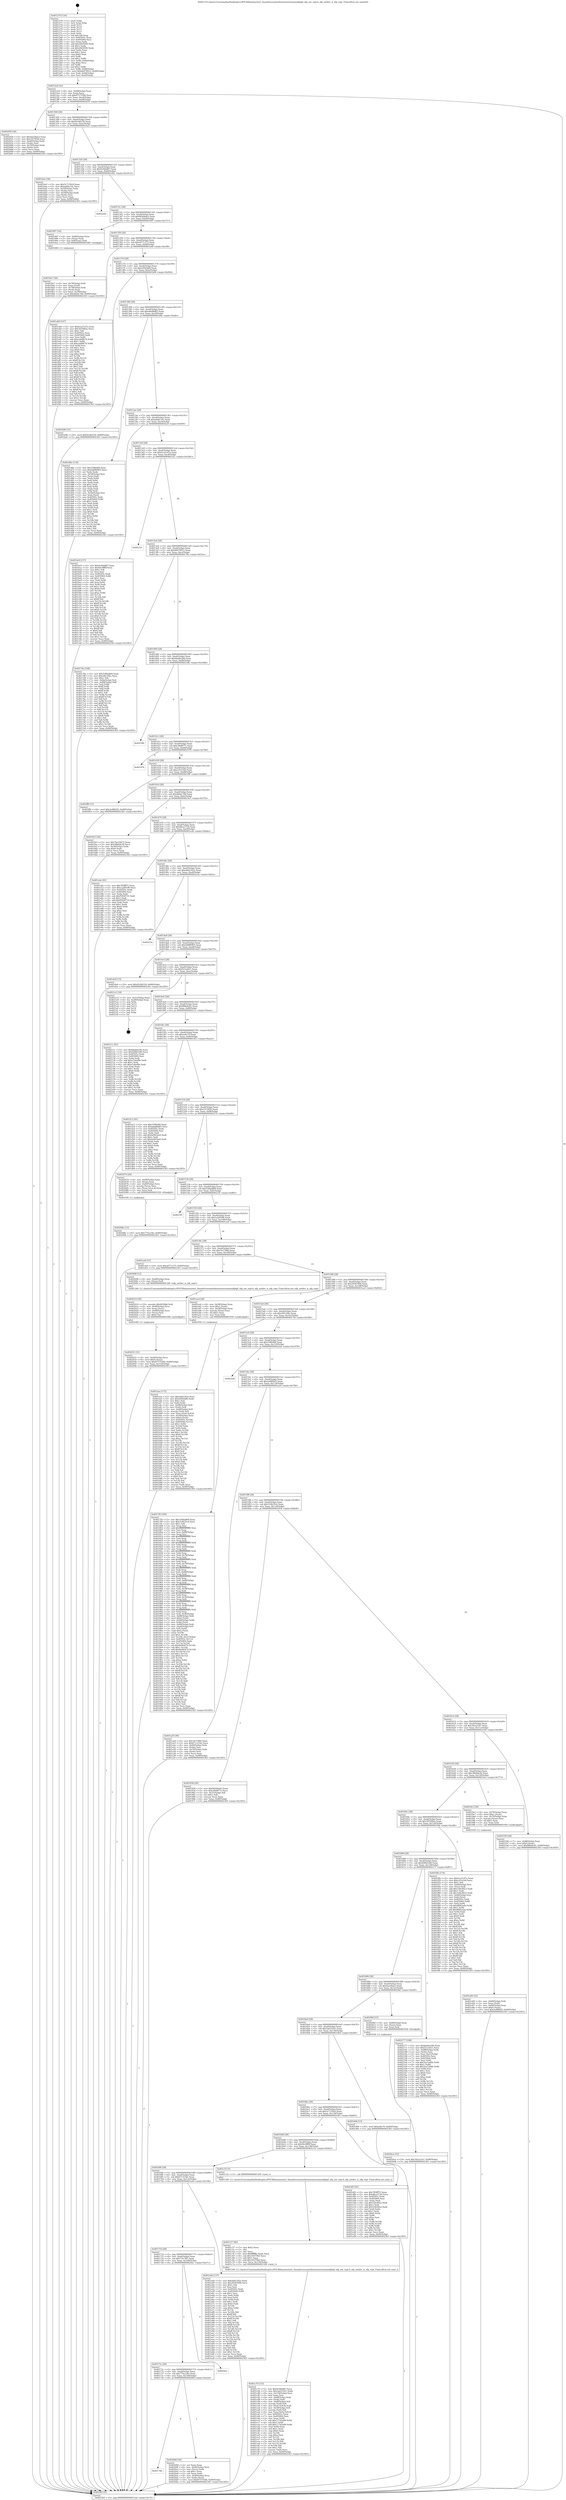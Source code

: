 digraph "0x401270" {
  label = "0x401270 (/mnt/c/Users/mathe/Desktop/tcc/POCII/binaries/extr_linuxdriversnetethernetnetronomenfpbpf..nfp_net_repr.h_nfp_netdev_is_nfp_repr_Final-ollvm.out::main(0))"
  labelloc = "t"
  node[shape=record]

  Entry [label="",width=0.3,height=0.3,shape=circle,fillcolor=black,style=filled]
  "0x4012e4" [label="{
     0x4012e4 [32]\l
     | [instrs]\l
     &nbsp;&nbsp;0x4012e4 \<+6\>: mov -0x90(%rbp),%eax\l
     &nbsp;&nbsp;0x4012ea \<+2\>: mov %eax,%ecx\l
     &nbsp;&nbsp;0x4012ec \<+6\>: sub $0x87575584,%ecx\l
     &nbsp;&nbsp;0x4012f2 \<+6\>: mov %eax,-0xa4(%rbp)\l
     &nbsp;&nbsp;0x4012f8 \<+6\>: mov %ecx,-0xa8(%rbp)\l
     &nbsp;&nbsp;0x4012fe \<+6\>: je 0000000000402050 \<main+0xde0\>\l
  }"]
  "0x402050" [label="{
     0x402050 [36]\l
     | [instrs]\l
     &nbsp;&nbsp;0x402050 \<+5\>: mov $0x4ae28ae2,%eax\l
     &nbsp;&nbsp;0x402055 \<+5\>: mov $0x1015856,%ecx\l
     &nbsp;&nbsp;0x40205a \<+4\>: mov -0x40(%rbp),%rdx\l
     &nbsp;&nbsp;0x40205e \<+2\>: mov (%rdx),%esi\l
     &nbsp;&nbsp;0x402060 \<+4\>: mov -0x70(%rbp),%rdx\l
     &nbsp;&nbsp;0x402064 \<+2\>: cmp (%rdx),%esi\l
     &nbsp;&nbsp;0x402066 \<+3\>: cmovl %ecx,%eax\l
     &nbsp;&nbsp;0x402069 \<+6\>: mov %eax,-0x90(%rbp)\l
     &nbsp;&nbsp;0x40206f \<+5\>: jmp 0000000000402363 \<main+0x10f3\>\l
  }"]
  "0x401304" [label="{
     0x401304 [28]\l
     | [instrs]\l
     &nbsp;&nbsp;0x401304 \<+5\>: jmp 0000000000401309 \<main+0x99\>\l
     &nbsp;&nbsp;0x401309 \<+6\>: mov -0xa4(%rbp),%eax\l
     &nbsp;&nbsp;0x40130f \<+5\>: sub $0x92c8d334,%eax\l
     &nbsp;&nbsp;0x401314 \<+6\>: mov %eax,-0xac(%rbp)\l
     &nbsp;&nbsp;0x40131a \<+6\>: je 0000000000401ba5 \<main+0x935\>\l
  }"]
  Exit [label="",width=0.3,height=0.3,shape=circle,fillcolor=black,style=filled,peripheries=2]
  "0x401ba5" [label="{
     0x401ba5 [36]\l
     | [instrs]\l
     &nbsp;&nbsp;0x401ba5 \<+5\>: mov $0x5c7159c9,%eax\l
     &nbsp;&nbsp;0x401baa \<+5\>: mov $0xadd4c10c,%ecx\l
     &nbsp;&nbsp;0x401baf \<+4\>: mov -0x50(%rbp),%rdx\l
     &nbsp;&nbsp;0x401bb3 \<+2\>: mov (%rdx),%esi\l
     &nbsp;&nbsp;0x401bb5 \<+4\>: mov -0x58(%rbp),%rdx\l
     &nbsp;&nbsp;0x401bb9 \<+2\>: cmp (%rdx),%esi\l
     &nbsp;&nbsp;0x401bbb \<+3\>: cmovl %ecx,%eax\l
     &nbsp;&nbsp;0x401bbe \<+6\>: mov %eax,-0x90(%rbp)\l
     &nbsp;&nbsp;0x401bc4 \<+5\>: jmp 0000000000402363 \<main+0x10f3\>\l
  }"]
  "0x401320" [label="{
     0x401320 [28]\l
     | [instrs]\l
     &nbsp;&nbsp;0x401320 \<+5\>: jmp 0000000000401325 \<main+0xb5\>\l
     &nbsp;&nbsp;0x401325 \<+6\>: mov -0xa4(%rbp),%eax\l
     &nbsp;&nbsp;0x40132b \<+5\>: sub $0x9c04dd87,%eax\l
     &nbsp;&nbsp;0x401330 \<+6\>: mov %eax,-0xb0(%rbp)\l
     &nbsp;&nbsp;0x401336 \<+6\>: je 0000000000402282 \<main+0x1012\>\l
  }"]
  "0x4020ce" [label="{
     0x4020ce [15]\l
     | [instrs]\l
     &nbsp;&nbsp;0x4020ce \<+10\>: movl $0x342a21b7,-0x90(%rbp)\l
     &nbsp;&nbsp;0x4020d8 \<+5\>: jmp 0000000000402363 \<main+0x10f3\>\l
  }"]
  "0x402282" [label="{
     0x402282\l
  }", style=dashed]
  "0x40133c" [label="{
     0x40133c [28]\l
     | [instrs]\l
     &nbsp;&nbsp;0x40133c \<+5\>: jmp 0000000000401341 \<main+0xd1\>\l
     &nbsp;&nbsp;0x401341 \<+6\>: mov -0xa4(%rbp),%eax\l
     &nbsp;&nbsp;0x401347 \<+5\>: sub $0x9d264a63,%eax\l
     &nbsp;&nbsp;0x40134c \<+6\>: mov %eax,-0xb4(%rbp)\l
     &nbsp;&nbsp;0x401352 \<+6\>: je 0000000000401997 \<main+0x727\>\l
  }"]
  "0x401748" [label="{
     0x401748\l
  }", style=dashed]
  "0x401997" [label="{
     0x401997 [16]\l
     | [instrs]\l
     &nbsp;&nbsp;0x401997 \<+4\>: mov -0x80(%rbp),%rax\l
     &nbsp;&nbsp;0x40199b \<+3\>: mov (%rax),%rax\l
     &nbsp;&nbsp;0x40199e \<+4\>: mov 0x8(%rax),%rdi\l
     &nbsp;&nbsp;0x4019a2 \<+5\>: call 0000000000401060 \<atoi@plt\>\l
     | [calls]\l
     &nbsp;&nbsp;0x401060 \{1\} (unknown)\l
  }"]
  "0x401358" [label="{
     0x401358 [28]\l
     | [instrs]\l
     &nbsp;&nbsp;0x401358 \<+5\>: jmp 000000000040135d \<main+0xed\>\l
     &nbsp;&nbsp;0x40135d \<+6\>: mov -0xa4(%rbp),%eax\l
     &nbsp;&nbsp;0x401363 \<+5\>: sub $0xa077c275,%eax\l
     &nbsp;&nbsp;0x401368 \<+6\>: mov %eax,-0xb8(%rbp)\l
     &nbsp;&nbsp;0x40136e \<+6\>: je 0000000000401eb8 \<main+0xc48\>\l
  }"]
  "0x40209d" [label="{
     0x40209d [34]\l
     | [instrs]\l
     &nbsp;&nbsp;0x40209d \<+2\>: xor %eax,%eax\l
     &nbsp;&nbsp;0x40209f \<+4\>: mov -0x40(%rbp),%rcx\l
     &nbsp;&nbsp;0x4020a3 \<+2\>: mov (%rcx),%edx\l
     &nbsp;&nbsp;0x4020a5 \<+3\>: sub $0x1,%eax\l
     &nbsp;&nbsp;0x4020a8 \<+2\>: sub %eax,%edx\l
     &nbsp;&nbsp;0x4020aa \<+4\>: mov -0x40(%rbp),%rcx\l
     &nbsp;&nbsp;0x4020ae \<+2\>: mov %edx,(%rcx)\l
     &nbsp;&nbsp;0x4020b0 \<+10\>: movl $0x87575584,-0x90(%rbp)\l
     &nbsp;&nbsp;0x4020ba \<+5\>: jmp 0000000000402363 \<main+0x10f3\>\l
  }"]
  "0x401eb8" [label="{
     0x401eb8 [147]\l
     | [instrs]\l
     &nbsp;&nbsp;0x401eb8 \<+5\>: mov $0xb1a51d7a,%eax\l
     &nbsp;&nbsp;0x401ebd \<+5\>: mov $0x3f25082e,%ecx\l
     &nbsp;&nbsp;0x401ec2 \<+2\>: mov $0x1,%dl\l
     &nbsp;&nbsp;0x401ec4 \<+7\>: mov 0x40505c,%esi\l
     &nbsp;&nbsp;0x401ecb \<+7\>: mov 0x405064,%edi\l
     &nbsp;&nbsp;0x401ed2 \<+3\>: mov %esi,%r8d\l
     &nbsp;&nbsp;0x401ed5 \<+7\>: add $0xceb6fb74,%r8d\l
     &nbsp;&nbsp;0x401edc \<+4\>: sub $0x1,%r8d\l
     &nbsp;&nbsp;0x401ee0 \<+7\>: sub $0xceb6fb74,%r8d\l
     &nbsp;&nbsp;0x401ee7 \<+4\>: imul %r8d,%esi\l
     &nbsp;&nbsp;0x401eeb \<+3\>: and $0x1,%esi\l
     &nbsp;&nbsp;0x401eee \<+3\>: cmp $0x0,%esi\l
     &nbsp;&nbsp;0x401ef1 \<+4\>: sete %r9b\l
     &nbsp;&nbsp;0x401ef5 \<+3\>: cmp $0xa,%edi\l
     &nbsp;&nbsp;0x401ef8 \<+4\>: setl %r10b\l
     &nbsp;&nbsp;0x401efc \<+3\>: mov %r9b,%r11b\l
     &nbsp;&nbsp;0x401eff \<+4\>: xor $0xff,%r11b\l
     &nbsp;&nbsp;0x401f03 \<+3\>: mov %r10b,%bl\l
     &nbsp;&nbsp;0x401f06 \<+3\>: xor $0xff,%bl\l
     &nbsp;&nbsp;0x401f09 \<+3\>: xor $0x1,%dl\l
     &nbsp;&nbsp;0x401f0c \<+3\>: mov %r11b,%r14b\l
     &nbsp;&nbsp;0x401f0f \<+4\>: and $0xff,%r14b\l
     &nbsp;&nbsp;0x401f13 \<+3\>: and %dl,%r9b\l
     &nbsp;&nbsp;0x401f16 \<+3\>: mov %bl,%r15b\l
     &nbsp;&nbsp;0x401f19 \<+4\>: and $0xff,%r15b\l
     &nbsp;&nbsp;0x401f1d \<+3\>: and %dl,%r10b\l
     &nbsp;&nbsp;0x401f20 \<+3\>: or %r9b,%r14b\l
     &nbsp;&nbsp;0x401f23 \<+3\>: or %r10b,%r15b\l
     &nbsp;&nbsp;0x401f26 \<+3\>: xor %r15b,%r14b\l
     &nbsp;&nbsp;0x401f29 \<+3\>: or %bl,%r11b\l
     &nbsp;&nbsp;0x401f2c \<+4\>: xor $0xff,%r11b\l
     &nbsp;&nbsp;0x401f30 \<+3\>: or $0x1,%dl\l
     &nbsp;&nbsp;0x401f33 \<+3\>: and %dl,%r11b\l
     &nbsp;&nbsp;0x401f36 \<+3\>: or %r11b,%r14b\l
     &nbsp;&nbsp;0x401f39 \<+4\>: test $0x1,%r14b\l
     &nbsp;&nbsp;0x401f3d \<+3\>: cmovne %ecx,%eax\l
     &nbsp;&nbsp;0x401f40 \<+6\>: mov %eax,-0x90(%rbp)\l
     &nbsp;&nbsp;0x401f46 \<+5\>: jmp 0000000000402363 \<main+0x10f3\>\l
  }"]
  "0x401374" [label="{
     0x401374 [28]\l
     | [instrs]\l
     &nbsp;&nbsp;0x401374 \<+5\>: jmp 0000000000401379 \<main+0x109\>\l
     &nbsp;&nbsp;0x401379 \<+6\>: mov -0xa4(%rbp),%eax\l
     &nbsp;&nbsp;0x40137f \<+5\>: sub $0xa5fd2dd6,%eax\l
     &nbsp;&nbsp;0x401384 \<+6\>: mov %eax,-0xbc(%rbp)\l
     &nbsp;&nbsp;0x40138a \<+6\>: je 0000000000401b96 \<main+0x926\>\l
  }"]
  "0x40172c" [label="{
     0x40172c [28]\l
     | [instrs]\l
     &nbsp;&nbsp;0x40172c \<+5\>: jmp 0000000000401731 \<main+0x4c1\>\l
     &nbsp;&nbsp;0x401731 \<+6\>: mov -0xa4(%rbp),%eax\l
     &nbsp;&nbsp;0x401737 \<+5\>: sub $0x774ca34e,%eax\l
     &nbsp;&nbsp;0x40173c \<+6\>: mov %eax,-0x144(%rbp)\l
     &nbsp;&nbsp;0x401742 \<+6\>: je 000000000040209d \<main+0xe2d\>\l
  }"]
  "0x401b96" [label="{
     0x401b96 [15]\l
     | [instrs]\l
     &nbsp;&nbsp;0x401b96 \<+10\>: movl $0x92c8d334,-0x90(%rbp)\l
     &nbsp;&nbsp;0x401ba0 \<+5\>: jmp 0000000000402363 \<main+0x10f3\>\l
  }"]
  "0x401390" [label="{
     0x401390 [28]\l
     | [instrs]\l
     &nbsp;&nbsp;0x401390 \<+5\>: jmp 0000000000401395 \<main+0x125\>\l
     &nbsp;&nbsp;0x401395 \<+6\>: mov -0xa4(%rbp),%eax\l
     &nbsp;&nbsp;0x40139b \<+5\>: sub $0xa8a88d83,%eax\l
     &nbsp;&nbsp;0x4013a0 \<+6\>: mov %eax,-0xc0(%rbp)\l
     &nbsp;&nbsp;0x4013a6 \<+6\>: je 0000000000401d6e \<main+0xafe\>\l
  }"]
  "0x4020ec" [label="{
     0x4020ec\l
  }", style=dashed]
  "0x401d6e" [label="{
     0x401d6e [118]\l
     | [instrs]\l
     &nbsp;&nbsp;0x401d6e \<+5\>: mov $0x258fe6fd,%eax\l
     &nbsp;&nbsp;0x401d73 \<+5\>: mov $0xeb880905,%ecx\l
     &nbsp;&nbsp;0x401d78 \<+2\>: xor %edx,%edx\l
     &nbsp;&nbsp;0x401d7a \<+4\>: mov -0x50(%rbp),%rsi\l
     &nbsp;&nbsp;0x401d7e \<+2\>: mov (%rsi),%edi\l
     &nbsp;&nbsp;0x401d80 \<+3\>: mov %edx,%r8d\l
     &nbsp;&nbsp;0x401d83 \<+3\>: sub %edi,%r8d\l
     &nbsp;&nbsp;0x401d86 \<+2\>: mov %edx,%edi\l
     &nbsp;&nbsp;0x401d88 \<+3\>: sub $0x1,%edi\l
     &nbsp;&nbsp;0x401d8b \<+3\>: add %edi,%r8d\l
     &nbsp;&nbsp;0x401d8e \<+2\>: mov %edx,%edi\l
     &nbsp;&nbsp;0x401d90 \<+3\>: sub %r8d,%edi\l
     &nbsp;&nbsp;0x401d93 \<+4\>: mov -0x50(%rbp),%rsi\l
     &nbsp;&nbsp;0x401d97 \<+2\>: mov %edi,(%rsi)\l
     &nbsp;&nbsp;0x401d99 \<+7\>: mov 0x40505c,%edi\l
     &nbsp;&nbsp;0x401da0 \<+8\>: mov 0x405064,%r8d\l
     &nbsp;&nbsp;0x401da8 \<+3\>: sub $0x1,%edx\l
     &nbsp;&nbsp;0x401dab \<+3\>: mov %edi,%r9d\l
     &nbsp;&nbsp;0x401dae \<+3\>: add %edx,%r9d\l
     &nbsp;&nbsp;0x401db1 \<+4\>: imul %r9d,%edi\l
     &nbsp;&nbsp;0x401db5 \<+3\>: and $0x1,%edi\l
     &nbsp;&nbsp;0x401db8 \<+3\>: cmp $0x0,%edi\l
     &nbsp;&nbsp;0x401dbb \<+4\>: sete %r10b\l
     &nbsp;&nbsp;0x401dbf \<+4\>: cmp $0xa,%r8d\l
     &nbsp;&nbsp;0x401dc3 \<+4\>: setl %r11b\l
     &nbsp;&nbsp;0x401dc7 \<+3\>: mov %r10b,%bl\l
     &nbsp;&nbsp;0x401dca \<+3\>: and %r11b,%bl\l
     &nbsp;&nbsp;0x401dcd \<+3\>: xor %r11b,%r10b\l
     &nbsp;&nbsp;0x401dd0 \<+3\>: or %r10b,%bl\l
     &nbsp;&nbsp;0x401dd3 \<+3\>: test $0x1,%bl\l
     &nbsp;&nbsp;0x401dd6 \<+3\>: cmovne %ecx,%eax\l
     &nbsp;&nbsp;0x401dd9 \<+6\>: mov %eax,-0x90(%rbp)\l
     &nbsp;&nbsp;0x401ddf \<+5\>: jmp 0000000000402363 \<main+0x10f3\>\l
  }"]
  "0x4013ac" [label="{
     0x4013ac [28]\l
     | [instrs]\l
     &nbsp;&nbsp;0x4013ac \<+5\>: jmp 00000000004013b1 \<main+0x141\>\l
     &nbsp;&nbsp;0x4013b1 \<+6\>: mov -0xa4(%rbp),%eax\l
     &nbsp;&nbsp;0x4013b7 \<+5\>: sub $0xadd4c10c,%eax\l
     &nbsp;&nbsp;0x4013bc \<+6\>: mov %eax,-0xc4(%rbp)\l
     &nbsp;&nbsp;0x4013c2 \<+6\>: je 0000000000401bc9 \<main+0x959\>\l
  }"]
  "0x40208e" [label="{
     0x40208e [15]\l
     | [instrs]\l
     &nbsp;&nbsp;0x40208e \<+10\>: movl $0x774ca34e,-0x90(%rbp)\l
     &nbsp;&nbsp;0x402098 \<+5\>: jmp 0000000000402363 \<main+0x10f3\>\l
  }"]
  "0x401bc9" [label="{
     0x401bc9 [137]\l
     | [instrs]\l
     &nbsp;&nbsp;0x401bc9 \<+5\>: mov $0x9c04dd87,%eax\l
     &nbsp;&nbsp;0x401bce \<+5\>: mov $0x64c9ff0f,%ecx\l
     &nbsp;&nbsp;0x401bd3 \<+2\>: mov $0x1,%dl\l
     &nbsp;&nbsp;0x401bd5 \<+2\>: xor %esi,%esi\l
     &nbsp;&nbsp;0x401bd7 \<+7\>: mov 0x40505c,%edi\l
     &nbsp;&nbsp;0x401bde \<+8\>: mov 0x405064,%r8d\l
     &nbsp;&nbsp;0x401be6 \<+3\>: sub $0x1,%esi\l
     &nbsp;&nbsp;0x401be9 \<+3\>: mov %edi,%r9d\l
     &nbsp;&nbsp;0x401bec \<+3\>: add %esi,%r9d\l
     &nbsp;&nbsp;0x401bef \<+4\>: imul %r9d,%edi\l
     &nbsp;&nbsp;0x401bf3 \<+3\>: and $0x1,%edi\l
     &nbsp;&nbsp;0x401bf6 \<+3\>: cmp $0x0,%edi\l
     &nbsp;&nbsp;0x401bf9 \<+4\>: sete %r10b\l
     &nbsp;&nbsp;0x401bfd \<+4\>: cmp $0xa,%r8d\l
     &nbsp;&nbsp;0x401c01 \<+4\>: setl %r11b\l
     &nbsp;&nbsp;0x401c05 \<+3\>: mov %r10b,%bl\l
     &nbsp;&nbsp;0x401c08 \<+3\>: xor $0xff,%bl\l
     &nbsp;&nbsp;0x401c0b \<+3\>: mov %r11b,%r14b\l
     &nbsp;&nbsp;0x401c0e \<+4\>: xor $0xff,%r14b\l
     &nbsp;&nbsp;0x401c12 \<+3\>: xor $0x0,%dl\l
     &nbsp;&nbsp;0x401c15 \<+3\>: mov %bl,%r15b\l
     &nbsp;&nbsp;0x401c18 \<+4\>: and $0x0,%r15b\l
     &nbsp;&nbsp;0x401c1c \<+3\>: and %dl,%r10b\l
     &nbsp;&nbsp;0x401c1f \<+3\>: mov %r14b,%r12b\l
     &nbsp;&nbsp;0x401c22 \<+4\>: and $0x0,%r12b\l
     &nbsp;&nbsp;0x401c26 \<+3\>: and %dl,%r11b\l
     &nbsp;&nbsp;0x401c29 \<+3\>: or %r10b,%r15b\l
     &nbsp;&nbsp;0x401c2c \<+3\>: or %r11b,%r12b\l
     &nbsp;&nbsp;0x401c2f \<+3\>: xor %r12b,%r15b\l
     &nbsp;&nbsp;0x401c32 \<+3\>: or %r14b,%bl\l
     &nbsp;&nbsp;0x401c35 \<+3\>: xor $0xff,%bl\l
     &nbsp;&nbsp;0x401c38 \<+3\>: or $0x0,%dl\l
     &nbsp;&nbsp;0x401c3b \<+2\>: and %dl,%bl\l
     &nbsp;&nbsp;0x401c3d \<+3\>: or %bl,%r15b\l
     &nbsp;&nbsp;0x401c40 \<+4\>: test $0x1,%r15b\l
     &nbsp;&nbsp;0x401c44 \<+3\>: cmovne %ecx,%eax\l
     &nbsp;&nbsp;0x401c47 \<+6\>: mov %eax,-0x90(%rbp)\l
     &nbsp;&nbsp;0x401c4d \<+5\>: jmp 0000000000402363 \<main+0x10f3\>\l
  }"]
  "0x4013c8" [label="{
     0x4013c8 [28]\l
     | [instrs]\l
     &nbsp;&nbsp;0x4013c8 \<+5\>: jmp 00000000004013cd \<main+0x15d\>\l
     &nbsp;&nbsp;0x4013cd \<+6\>: mov -0xa4(%rbp),%eax\l
     &nbsp;&nbsp;0x4013d3 \<+5\>: sub $0xb1a51d7a,%eax\l
     &nbsp;&nbsp;0x4013d8 \<+6\>: mov %eax,-0xc8(%rbp)\l
     &nbsp;&nbsp;0x4013de \<+6\>: je 0000000000402321 \<main+0x10b1\>\l
  }"]
  "0x402031" [label="{
     0x402031 [31]\l
     | [instrs]\l
     &nbsp;&nbsp;0x402031 \<+4\>: mov -0x40(%rbp),%rcx\l
     &nbsp;&nbsp;0x402035 \<+6\>: movl $0x0,(%rcx)\l
     &nbsp;&nbsp;0x40203b \<+10\>: movl $0x87575584,-0x90(%rbp)\l
     &nbsp;&nbsp;0x402045 \<+6\>: mov %eax,-0x154(%rbp)\l
     &nbsp;&nbsp;0x40204b \<+5\>: jmp 0000000000402363 \<main+0x10f3\>\l
  }"]
  "0x402321" [label="{
     0x402321\l
  }", style=dashed]
  "0x4013e4" [label="{
     0x4013e4 [28]\l
     | [instrs]\l
     &nbsp;&nbsp;0x4013e4 \<+5\>: jmp 00000000004013e9 \<main+0x179\>\l
     &nbsp;&nbsp;0x4013e9 \<+6\>: mov -0xa4(%rbp),%eax\l
     &nbsp;&nbsp;0x4013ef \<+5\>: sub $0xb6479912,%eax\l
     &nbsp;&nbsp;0x4013f4 \<+6\>: mov %eax,-0xcc(%rbp)\l
     &nbsp;&nbsp;0x4013fa \<+6\>: je 000000000040178a \<main+0x51a\>\l
  }"]
  "0x402014" [label="{
     0x402014 [29]\l
     | [instrs]\l
     &nbsp;&nbsp;0x402014 \<+10\>: movabs $0x4030b6,%rdi\l
     &nbsp;&nbsp;0x40201e \<+4\>: mov -0x48(%rbp),%rcx\l
     &nbsp;&nbsp;0x402022 \<+2\>: mov %eax,(%rcx)\l
     &nbsp;&nbsp;0x402024 \<+4\>: mov -0x48(%rbp),%rcx\l
     &nbsp;&nbsp;0x402028 \<+2\>: mov (%rcx),%esi\l
     &nbsp;&nbsp;0x40202a \<+2\>: mov $0x0,%al\l
     &nbsp;&nbsp;0x40202c \<+5\>: call 0000000000401040 \<printf@plt\>\l
     | [calls]\l
     &nbsp;&nbsp;0x401040 \{1\} (unknown)\l
  }"]
  "0x40178a" [label="{
     0x40178a [106]\l
     | [instrs]\l
     &nbsp;&nbsp;0x40178a \<+5\>: mov $0x104ba869,%eax\l
     &nbsp;&nbsp;0x40178f \<+5\>: mov $0x24fc106c,%ecx\l
     &nbsp;&nbsp;0x401794 \<+2\>: mov $0x1,%dl\l
     &nbsp;&nbsp;0x401796 \<+7\>: mov -0x8a(%rbp),%sil\l
     &nbsp;&nbsp;0x40179d \<+7\>: mov -0x89(%rbp),%dil\l
     &nbsp;&nbsp;0x4017a4 \<+3\>: mov %sil,%r8b\l
     &nbsp;&nbsp;0x4017a7 \<+4\>: xor $0xff,%r8b\l
     &nbsp;&nbsp;0x4017ab \<+3\>: mov %dil,%r9b\l
     &nbsp;&nbsp;0x4017ae \<+4\>: xor $0xff,%r9b\l
     &nbsp;&nbsp;0x4017b2 \<+3\>: xor $0x1,%dl\l
     &nbsp;&nbsp;0x4017b5 \<+3\>: mov %r8b,%r10b\l
     &nbsp;&nbsp;0x4017b8 \<+4\>: and $0xff,%r10b\l
     &nbsp;&nbsp;0x4017bc \<+3\>: and %dl,%sil\l
     &nbsp;&nbsp;0x4017bf \<+3\>: mov %r9b,%r11b\l
     &nbsp;&nbsp;0x4017c2 \<+4\>: and $0xff,%r11b\l
     &nbsp;&nbsp;0x4017c6 \<+3\>: and %dl,%dil\l
     &nbsp;&nbsp;0x4017c9 \<+3\>: or %sil,%r10b\l
     &nbsp;&nbsp;0x4017cc \<+3\>: or %dil,%r11b\l
     &nbsp;&nbsp;0x4017cf \<+3\>: xor %r11b,%r10b\l
     &nbsp;&nbsp;0x4017d2 \<+3\>: or %r9b,%r8b\l
     &nbsp;&nbsp;0x4017d5 \<+4\>: xor $0xff,%r8b\l
     &nbsp;&nbsp;0x4017d9 \<+3\>: or $0x1,%dl\l
     &nbsp;&nbsp;0x4017dc \<+3\>: and %dl,%r8b\l
     &nbsp;&nbsp;0x4017df \<+3\>: or %r8b,%r10b\l
     &nbsp;&nbsp;0x4017e2 \<+4\>: test $0x1,%r10b\l
     &nbsp;&nbsp;0x4017e6 \<+3\>: cmovne %ecx,%eax\l
     &nbsp;&nbsp;0x4017e9 \<+6\>: mov %eax,-0x90(%rbp)\l
     &nbsp;&nbsp;0x4017ef \<+5\>: jmp 0000000000402363 \<main+0x10f3\>\l
  }"]
  "0x401400" [label="{
     0x401400 [28]\l
     | [instrs]\l
     &nbsp;&nbsp;0x401400 \<+5\>: jmp 0000000000401405 \<main+0x195\>\l
     &nbsp;&nbsp;0x401405 \<+6\>: mov -0xa4(%rbp),%eax\l
     &nbsp;&nbsp;0x40140b \<+5\>: sub $0xbbdde206,%eax\l
     &nbsp;&nbsp;0x401410 \<+6\>: mov %eax,-0xd0(%rbp)\l
     &nbsp;&nbsp;0x401416 \<+6\>: je 000000000040234b \<main+0x10db\>\l
  }"]
  "0x402363" [label="{
     0x402363 [5]\l
     | [instrs]\l
     &nbsp;&nbsp;0x402363 \<+5\>: jmp 00000000004012e4 \<main+0x74\>\l
  }"]
  "0x401270" [label="{
     0x401270 [116]\l
     | [instrs]\l
     &nbsp;&nbsp;0x401270 \<+1\>: push %rbp\l
     &nbsp;&nbsp;0x401271 \<+3\>: mov %rsp,%rbp\l
     &nbsp;&nbsp;0x401274 \<+2\>: push %r15\l
     &nbsp;&nbsp;0x401276 \<+2\>: push %r14\l
     &nbsp;&nbsp;0x401278 \<+2\>: push %r13\l
     &nbsp;&nbsp;0x40127a \<+2\>: push %r12\l
     &nbsp;&nbsp;0x40127c \<+1\>: push %rbx\l
     &nbsp;&nbsp;0x40127d \<+7\>: sub $0x148,%rsp\l
     &nbsp;&nbsp;0x401284 \<+7\>: mov 0x40505c,%eax\l
     &nbsp;&nbsp;0x40128b \<+7\>: mov 0x405064,%ecx\l
     &nbsp;&nbsp;0x401292 \<+2\>: mov %eax,%edx\l
     &nbsp;&nbsp;0x401294 \<+6\>: add $0x20b5f2f4,%edx\l
     &nbsp;&nbsp;0x40129a \<+3\>: sub $0x1,%edx\l
     &nbsp;&nbsp;0x40129d \<+6\>: sub $0x20b5f2f4,%edx\l
     &nbsp;&nbsp;0x4012a3 \<+3\>: imul %edx,%eax\l
     &nbsp;&nbsp;0x4012a6 \<+3\>: and $0x1,%eax\l
     &nbsp;&nbsp;0x4012a9 \<+3\>: cmp $0x0,%eax\l
     &nbsp;&nbsp;0x4012ac \<+4\>: sete %r8b\l
     &nbsp;&nbsp;0x4012b0 \<+4\>: and $0x1,%r8b\l
     &nbsp;&nbsp;0x4012b4 \<+7\>: mov %r8b,-0x8a(%rbp)\l
     &nbsp;&nbsp;0x4012bb \<+3\>: cmp $0xa,%ecx\l
     &nbsp;&nbsp;0x4012be \<+4\>: setl %r8b\l
     &nbsp;&nbsp;0x4012c2 \<+4\>: and $0x1,%r8b\l
     &nbsp;&nbsp;0x4012c6 \<+7\>: mov %r8b,-0x89(%rbp)\l
     &nbsp;&nbsp;0x4012cd \<+10\>: movl $0xb6479912,-0x90(%rbp)\l
     &nbsp;&nbsp;0x4012d7 \<+6\>: mov %edi,-0x94(%rbp)\l
     &nbsp;&nbsp;0x4012dd \<+7\>: mov %rsi,-0xa0(%rbp)\l
  }"]
  "0x401c7f" [label="{
     0x401c7f [133]\l
     | [instrs]\l
     &nbsp;&nbsp;0x401c7f \<+5\>: mov $0x9c04dd87,%ecx\l
     &nbsp;&nbsp;0x401c84 \<+5\>: mov $0x5ad31021,%edx\l
     &nbsp;&nbsp;0x401c89 \<+6\>: mov -0x150(%rbp),%esi\l
     &nbsp;&nbsp;0x401c8f \<+3\>: imul %eax,%esi\l
     &nbsp;&nbsp;0x401c92 \<+4\>: mov -0x68(%rbp),%rdi\l
     &nbsp;&nbsp;0x401c96 \<+3\>: mov (%rdi),%rdi\l
     &nbsp;&nbsp;0x401c99 \<+4\>: mov -0x60(%rbp),%r8\l
     &nbsp;&nbsp;0x401c9d \<+3\>: movslq (%r8),%r8\l
     &nbsp;&nbsp;0x401ca0 \<+4\>: mov (%rdi,%r8,8),%rdi\l
     &nbsp;&nbsp;0x401ca4 \<+4\>: mov -0x50(%rbp),%r8\l
     &nbsp;&nbsp;0x401ca8 \<+3\>: movslq (%r8),%r8\l
     &nbsp;&nbsp;0x401cab \<+4\>: mov %esi,(%rdi,%r8,4)\l
     &nbsp;&nbsp;0x401caf \<+7\>: mov 0x40505c,%eax\l
     &nbsp;&nbsp;0x401cb6 \<+7\>: mov 0x405064,%esi\l
     &nbsp;&nbsp;0x401cbd \<+3\>: mov %eax,%r9d\l
     &nbsp;&nbsp;0x401cc0 \<+7\>: sub $0x117d2e89,%r9d\l
     &nbsp;&nbsp;0x401cc7 \<+4\>: sub $0x1,%r9d\l
     &nbsp;&nbsp;0x401ccb \<+7\>: add $0x117d2e89,%r9d\l
     &nbsp;&nbsp;0x401cd2 \<+4\>: imul %r9d,%eax\l
     &nbsp;&nbsp;0x401cd6 \<+3\>: and $0x1,%eax\l
     &nbsp;&nbsp;0x401cd9 \<+3\>: cmp $0x0,%eax\l
     &nbsp;&nbsp;0x401cdc \<+4\>: sete %r10b\l
     &nbsp;&nbsp;0x401ce0 \<+3\>: cmp $0xa,%esi\l
     &nbsp;&nbsp;0x401ce3 \<+4\>: setl %r11b\l
     &nbsp;&nbsp;0x401ce7 \<+3\>: mov %r10b,%bl\l
     &nbsp;&nbsp;0x401cea \<+3\>: and %r11b,%bl\l
     &nbsp;&nbsp;0x401ced \<+3\>: xor %r11b,%r10b\l
     &nbsp;&nbsp;0x401cf0 \<+3\>: or %r10b,%bl\l
     &nbsp;&nbsp;0x401cf3 \<+3\>: test $0x1,%bl\l
     &nbsp;&nbsp;0x401cf6 \<+3\>: cmovne %edx,%ecx\l
     &nbsp;&nbsp;0x401cf9 \<+6\>: mov %ecx,-0x90(%rbp)\l
     &nbsp;&nbsp;0x401cff \<+5\>: jmp 0000000000402363 \<main+0x10f3\>\l
  }"]
  "0x40234b" [label="{
     0x40234b\l
  }", style=dashed]
  "0x40141c" [label="{
     0x40141c [28]\l
     | [instrs]\l
     &nbsp;&nbsp;0x40141c \<+5\>: jmp 0000000000401421 \<main+0x1b1\>\l
     &nbsp;&nbsp;0x401421 \<+6\>: mov -0xa4(%rbp),%eax\l
     &nbsp;&nbsp;0x401427 \<+5\>: sub $0xc46d877c,%eax\l
     &nbsp;&nbsp;0x40142c \<+6\>: mov %eax,-0xd4(%rbp)\l
     &nbsp;&nbsp;0x401432 \<+6\>: je 0000000000401976 \<main+0x706\>\l
  }"]
  "0x401c57" [label="{
     0x401c57 [40]\l
     | [instrs]\l
     &nbsp;&nbsp;0x401c57 \<+5\>: mov $0x2,%ecx\l
     &nbsp;&nbsp;0x401c5c \<+1\>: cltd\l
     &nbsp;&nbsp;0x401c5d \<+2\>: idiv %ecx\l
     &nbsp;&nbsp;0x401c5f \<+6\>: imul $0xfffffffe,%edx,%ecx\l
     &nbsp;&nbsp;0x401c65 \<+6\>: sub $0x181f7fb0,%ecx\l
     &nbsp;&nbsp;0x401c6b \<+3\>: add $0x1,%ecx\l
     &nbsp;&nbsp;0x401c6e \<+6\>: add $0x181f7fb0,%ecx\l
     &nbsp;&nbsp;0x401c74 \<+6\>: mov %ecx,-0x150(%rbp)\l
     &nbsp;&nbsp;0x401c7a \<+5\>: call 0000000000401160 \<next_i\>\l
     | [calls]\l
     &nbsp;&nbsp;0x401160 \{1\} (/mnt/c/Users/mathe/Desktop/tcc/POCII/binaries/extr_linuxdriversnetethernetnetronomenfpbpf..nfp_net_repr.h_nfp_netdev_is_nfp_repr_Final-ollvm.out::next_i)\l
  }"]
  "0x401976" [label="{
     0x401976\l
  }", style=dashed]
  "0x401438" [label="{
     0x401438 [28]\l
     | [instrs]\l
     &nbsp;&nbsp;0x401438 \<+5\>: jmp 000000000040143d \<main+0x1cd\>\l
     &nbsp;&nbsp;0x40143d \<+6\>: mov -0xa4(%rbp),%eax\l
     &nbsp;&nbsp;0x401443 \<+5\>: sub $0xccf1e1b4,%eax\l
     &nbsp;&nbsp;0x401448 \<+6\>: mov %eax,-0xd8(%rbp)\l
     &nbsp;&nbsp;0x40144e \<+6\>: je 0000000000401ff9 \<main+0xd89\>\l
  }"]
  "0x401aea" [label="{
     0x401aea [172]\l
     | [instrs]\l
     &nbsp;&nbsp;0x401aea \<+5\>: mov $0xeb62162e,%ecx\l
     &nbsp;&nbsp;0x401aef \<+5\>: mov $0xa5fd2dd6,%edx\l
     &nbsp;&nbsp;0x401af4 \<+3\>: mov $0x1,%sil\l
     &nbsp;&nbsp;0x401af7 \<+3\>: xor %r8d,%r8d\l
     &nbsp;&nbsp;0x401afa \<+4\>: mov -0x68(%rbp),%rdi\l
     &nbsp;&nbsp;0x401afe \<+3\>: mov (%rdi),%rdi\l
     &nbsp;&nbsp;0x401b01 \<+4\>: mov -0x60(%rbp),%r9\l
     &nbsp;&nbsp;0x401b05 \<+3\>: movslq (%r9),%r9\l
     &nbsp;&nbsp;0x401b08 \<+4\>: mov %rax,(%rdi,%r9,8)\l
     &nbsp;&nbsp;0x401b0c \<+4\>: mov -0x50(%rbp),%rax\l
     &nbsp;&nbsp;0x401b10 \<+6\>: movl $0x0,(%rax)\l
     &nbsp;&nbsp;0x401b16 \<+8\>: mov 0x40505c,%r10d\l
     &nbsp;&nbsp;0x401b1e \<+8\>: mov 0x405064,%r11d\l
     &nbsp;&nbsp;0x401b26 \<+4\>: sub $0x1,%r8d\l
     &nbsp;&nbsp;0x401b2a \<+3\>: mov %r10d,%ebx\l
     &nbsp;&nbsp;0x401b2d \<+3\>: add %r8d,%ebx\l
     &nbsp;&nbsp;0x401b30 \<+4\>: imul %ebx,%r10d\l
     &nbsp;&nbsp;0x401b34 \<+4\>: and $0x1,%r10d\l
     &nbsp;&nbsp;0x401b38 \<+4\>: cmp $0x0,%r10d\l
     &nbsp;&nbsp;0x401b3c \<+4\>: sete %r14b\l
     &nbsp;&nbsp;0x401b40 \<+4\>: cmp $0xa,%r11d\l
     &nbsp;&nbsp;0x401b44 \<+4\>: setl %r15b\l
     &nbsp;&nbsp;0x401b48 \<+3\>: mov %r14b,%r12b\l
     &nbsp;&nbsp;0x401b4b \<+4\>: xor $0xff,%r12b\l
     &nbsp;&nbsp;0x401b4f \<+3\>: mov %r15b,%r13b\l
     &nbsp;&nbsp;0x401b52 \<+4\>: xor $0xff,%r13b\l
     &nbsp;&nbsp;0x401b56 \<+4\>: xor $0x0,%sil\l
     &nbsp;&nbsp;0x401b5a \<+3\>: mov %r12b,%al\l
     &nbsp;&nbsp;0x401b5d \<+2\>: and $0x0,%al\l
     &nbsp;&nbsp;0x401b5f \<+3\>: and %sil,%r14b\l
     &nbsp;&nbsp;0x401b62 \<+3\>: mov %r13b,%dil\l
     &nbsp;&nbsp;0x401b65 \<+4\>: and $0x0,%dil\l
     &nbsp;&nbsp;0x401b69 \<+3\>: and %sil,%r15b\l
     &nbsp;&nbsp;0x401b6c \<+3\>: or %r14b,%al\l
     &nbsp;&nbsp;0x401b6f \<+3\>: or %r15b,%dil\l
     &nbsp;&nbsp;0x401b72 \<+3\>: xor %dil,%al\l
     &nbsp;&nbsp;0x401b75 \<+3\>: or %r13b,%r12b\l
     &nbsp;&nbsp;0x401b78 \<+4\>: xor $0xff,%r12b\l
     &nbsp;&nbsp;0x401b7c \<+4\>: or $0x0,%sil\l
     &nbsp;&nbsp;0x401b80 \<+3\>: and %sil,%r12b\l
     &nbsp;&nbsp;0x401b83 \<+3\>: or %r12b,%al\l
     &nbsp;&nbsp;0x401b86 \<+2\>: test $0x1,%al\l
     &nbsp;&nbsp;0x401b88 \<+3\>: cmovne %edx,%ecx\l
     &nbsp;&nbsp;0x401b8b \<+6\>: mov %ecx,-0x90(%rbp)\l
     &nbsp;&nbsp;0x401b91 \<+5\>: jmp 0000000000402363 \<main+0x10f3\>\l
  }"]
  "0x401ff9" [label="{
     0x401ff9 [15]\l
     | [instrs]\l
     &nbsp;&nbsp;0x401ff9 \<+10\>: movl $0x2e9882f3,-0x90(%rbp)\l
     &nbsp;&nbsp;0x402003 \<+5\>: jmp 0000000000402363 \<main+0x10f3\>\l
  }"]
  "0x401454" [label="{
     0x401454 [28]\l
     | [instrs]\l
     &nbsp;&nbsp;0x401454 \<+5\>: jmp 0000000000401459 \<main+0x1e9\>\l
     &nbsp;&nbsp;0x401459 \<+6\>: mov -0xa4(%rbp),%eax\l
     &nbsp;&nbsp;0x40145f \<+5\>: sub $0xdbb4c78d,%eax\l
     &nbsp;&nbsp;0x401464 \<+6\>: mov %eax,-0xdc(%rbp)\l
     &nbsp;&nbsp;0x40146a \<+6\>: je 00000000004019c5 \<main+0x755\>\l
  }"]
  "0x401710" [label="{
     0x401710 [28]\l
     | [instrs]\l
     &nbsp;&nbsp;0x401710 \<+5\>: jmp 0000000000401715 \<main+0x4a5\>\l
     &nbsp;&nbsp;0x401715 \<+6\>: mov -0xa4(%rbp),%eax\l
     &nbsp;&nbsp;0x40171b \<+5\>: sub $0x71fc7ff1,%eax\l
     &nbsp;&nbsp;0x401720 \<+6\>: mov %eax,-0x140(%rbp)\l
     &nbsp;&nbsp;0x401726 \<+6\>: je 00000000004020ec \<main+0xe7c\>\l
  }"]
  "0x4019c5" [label="{
     0x4019c5 [30]\l
     | [instrs]\l
     &nbsp;&nbsp;0x4019c5 \<+5\>: mov $0x7be19d72,%eax\l
     &nbsp;&nbsp;0x4019ca \<+5\>: mov $0x38b0de30,%ecx\l
     &nbsp;&nbsp;0x4019cf \<+3\>: mov -0x30(%rbp),%edx\l
     &nbsp;&nbsp;0x4019d2 \<+3\>: cmp $0x0,%edx\l
     &nbsp;&nbsp;0x4019d5 \<+3\>: cmove %ecx,%eax\l
     &nbsp;&nbsp;0x4019d8 \<+6\>: mov %eax,-0x90(%rbp)\l
     &nbsp;&nbsp;0x4019de \<+5\>: jmp 0000000000402363 \<main+0x10f3\>\l
  }"]
  "0x401470" [label="{
     0x401470 [28]\l
     | [instrs]\l
     &nbsp;&nbsp;0x401470 \<+5\>: jmp 0000000000401475 \<main+0x205\>\l
     &nbsp;&nbsp;0x401475 \<+6\>: mov -0xa4(%rbp),%eax\l
     &nbsp;&nbsp;0x40147b \<+5\>: sub $0xdbce3726,%eax\l
     &nbsp;&nbsp;0x401480 \<+6\>: mov %eax,-0xe0(%rbp)\l
     &nbsp;&nbsp;0x401486 \<+6\>: je 0000000000401e4e \<main+0xbde\>\l
  }"]
  "0x401a44" [label="{
     0x401a44 [137]\l
     | [instrs]\l
     &nbsp;&nbsp;0x401a44 \<+5\>: mov $0xeb62162e,%eax\l
     &nbsp;&nbsp;0x401a49 \<+5\>: mov $0x20567694,%ecx\l
     &nbsp;&nbsp;0x401a4e \<+2\>: mov $0x1,%dl\l
     &nbsp;&nbsp;0x401a50 \<+2\>: xor %esi,%esi\l
     &nbsp;&nbsp;0x401a52 \<+7\>: mov 0x40505c,%edi\l
     &nbsp;&nbsp;0x401a59 \<+8\>: mov 0x405064,%r8d\l
     &nbsp;&nbsp;0x401a61 \<+3\>: sub $0x1,%esi\l
     &nbsp;&nbsp;0x401a64 \<+3\>: mov %edi,%r9d\l
     &nbsp;&nbsp;0x401a67 \<+3\>: add %esi,%r9d\l
     &nbsp;&nbsp;0x401a6a \<+4\>: imul %r9d,%edi\l
     &nbsp;&nbsp;0x401a6e \<+3\>: and $0x1,%edi\l
     &nbsp;&nbsp;0x401a71 \<+3\>: cmp $0x0,%edi\l
     &nbsp;&nbsp;0x401a74 \<+4\>: sete %r10b\l
     &nbsp;&nbsp;0x401a78 \<+4\>: cmp $0xa,%r8d\l
     &nbsp;&nbsp;0x401a7c \<+4\>: setl %r11b\l
     &nbsp;&nbsp;0x401a80 \<+3\>: mov %r10b,%bl\l
     &nbsp;&nbsp;0x401a83 \<+3\>: xor $0xff,%bl\l
     &nbsp;&nbsp;0x401a86 \<+3\>: mov %r11b,%r14b\l
     &nbsp;&nbsp;0x401a89 \<+4\>: xor $0xff,%r14b\l
     &nbsp;&nbsp;0x401a8d \<+3\>: xor $0x1,%dl\l
     &nbsp;&nbsp;0x401a90 \<+3\>: mov %bl,%r15b\l
     &nbsp;&nbsp;0x401a93 \<+4\>: and $0xff,%r15b\l
     &nbsp;&nbsp;0x401a97 \<+3\>: and %dl,%r10b\l
     &nbsp;&nbsp;0x401a9a \<+3\>: mov %r14b,%r12b\l
     &nbsp;&nbsp;0x401a9d \<+4\>: and $0xff,%r12b\l
     &nbsp;&nbsp;0x401aa1 \<+3\>: and %dl,%r11b\l
     &nbsp;&nbsp;0x401aa4 \<+3\>: or %r10b,%r15b\l
     &nbsp;&nbsp;0x401aa7 \<+3\>: or %r11b,%r12b\l
     &nbsp;&nbsp;0x401aaa \<+3\>: xor %r12b,%r15b\l
     &nbsp;&nbsp;0x401aad \<+3\>: or %r14b,%bl\l
     &nbsp;&nbsp;0x401ab0 \<+3\>: xor $0xff,%bl\l
     &nbsp;&nbsp;0x401ab3 \<+3\>: or $0x1,%dl\l
     &nbsp;&nbsp;0x401ab6 \<+2\>: and %dl,%bl\l
     &nbsp;&nbsp;0x401ab8 \<+3\>: or %bl,%r15b\l
     &nbsp;&nbsp;0x401abb \<+4\>: test $0x1,%r15b\l
     &nbsp;&nbsp;0x401abf \<+3\>: cmovne %ecx,%eax\l
     &nbsp;&nbsp;0x401ac2 \<+6\>: mov %eax,-0x90(%rbp)\l
     &nbsp;&nbsp;0x401ac8 \<+5\>: jmp 0000000000402363 \<main+0x10f3\>\l
  }"]
  "0x401e4e" [label="{
     0x401e4e [91]\l
     | [instrs]\l
     &nbsp;&nbsp;0x401e4e \<+5\>: mov $0x785fff75,%eax\l
     &nbsp;&nbsp;0x401e53 \<+5\>: mov $0x1a20f196,%ecx\l
     &nbsp;&nbsp;0x401e58 \<+7\>: mov 0x40505c,%edx\l
     &nbsp;&nbsp;0x401e5f \<+7\>: mov 0x405064,%esi\l
     &nbsp;&nbsp;0x401e66 \<+2\>: mov %edx,%edi\l
     &nbsp;&nbsp;0x401e68 \<+6\>: sub $0xf5928735,%edi\l
     &nbsp;&nbsp;0x401e6e \<+3\>: sub $0x1,%edi\l
     &nbsp;&nbsp;0x401e71 \<+6\>: add $0xf5928735,%edi\l
     &nbsp;&nbsp;0x401e77 \<+3\>: imul %edi,%edx\l
     &nbsp;&nbsp;0x401e7a \<+3\>: and $0x1,%edx\l
     &nbsp;&nbsp;0x401e7d \<+3\>: cmp $0x0,%edx\l
     &nbsp;&nbsp;0x401e80 \<+4\>: sete %r8b\l
     &nbsp;&nbsp;0x401e84 \<+3\>: cmp $0xa,%esi\l
     &nbsp;&nbsp;0x401e87 \<+4\>: setl %r9b\l
     &nbsp;&nbsp;0x401e8b \<+3\>: mov %r8b,%r10b\l
     &nbsp;&nbsp;0x401e8e \<+3\>: and %r9b,%r10b\l
     &nbsp;&nbsp;0x401e91 \<+3\>: xor %r9b,%r8b\l
     &nbsp;&nbsp;0x401e94 \<+3\>: or %r8b,%r10b\l
     &nbsp;&nbsp;0x401e97 \<+4\>: test $0x1,%r10b\l
     &nbsp;&nbsp;0x401e9b \<+3\>: cmovne %ecx,%eax\l
     &nbsp;&nbsp;0x401e9e \<+6\>: mov %eax,-0x90(%rbp)\l
     &nbsp;&nbsp;0x401ea4 \<+5\>: jmp 0000000000402363 \<main+0x10f3\>\l
  }"]
  "0x40148c" [label="{
     0x40148c [28]\l
     | [instrs]\l
     &nbsp;&nbsp;0x40148c \<+5\>: jmp 0000000000401491 \<main+0x221\>\l
     &nbsp;&nbsp;0x401491 \<+6\>: mov -0xa4(%rbp),%eax\l
     &nbsp;&nbsp;0x401497 \<+5\>: sub $0xeb62162e,%eax\l
     &nbsp;&nbsp;0x40149c \<+6\>: mov %eax,-0xe4(%rbp)\l
     &nbsp;&nbsp;0x4014a2 \<+6\>: je 000000000040223a \<main+0xfca\>\l
  }"]
  "0x4016f4" [label="{
     0x4016f4 [28]\l
     | [instrs]\l
     &nbsp;&nbsp;0x4016f4 \<+5\>: jmp 00000000004016f9 \<main+0x489\>\l
     &nbsp;&nbsp;0x4016f9 \<+6\>: mov -0xa4(%rbp),%eax\l
     &nbsp;&nbsp;0x4016ff \<+5\>: sub $0x67c315bc,%eax\l
     &nbsp;&nbsp;0x401704 \<+6\>: mov %eax,-0x13c(%rbp)\l
     &nbsp;&nbsp;0x40170a \<+6\>: je 0000000000401a44 \<main+0x7d4\>\l
  }"]
  "0x40223a" [label="{
     0x40223a\l
  }", style=dashed]
  "0x4014a8" [label="{
     0x4014a8 [28]\l
     | [instrs]\l
     &nbsp;&nbsp;0x4014a8 \<+5\>: jmp 00000000004014ad \<main+0x23d\>\l
     &nbsp;&nbsp;0x4014ad \<+6\>: mov -0xa4(%rbp),%eax\l
     &nbsp;&nbsp;0x4014b3 \<+5\>: sub $0xeb880905,%eax\l
     &nbsp;&nbsp;0x4014b8 \<+6\>: mov %eax,-0xe8(%rbp)\l
     &nbsp;&nbsp;0x4014be \<+6\>: je 0000000000401de4 \<main+0xb74\>\l
  }"]
  "0x401c52" [label="{
     0x401c52 [5]\l
     | [instrs]\l
     &nbsp;&nbsp;0x401c52 \<+5\>: call 0000000000401160 \<next_i\>\l
     | [calls]\l
     &nbsp;&nbsp;0x401160 \{1\} (/mnt/c/Users/mathe/Desktop/tcc/POCII/binaries/extr_linuxdriversnetethernetnetronomenfpbpf..nfp_net_repr.h_nfp_netdev_is_nfp_repr_Final-ollvm.out::next_i)\l
  }"]
  "0x401de4" [label="{
     0x401de4 [15]\l
     | [instrs]\l
     &nbsp;&nbsp;0x401de4 \<+10\>: movl $0x92c8d334,-0x90(%rbp)\l
     &nbsp;&nbsp;0x401dee \<+5\>: jmp 0000000000402363 \<main+0x10f3\>\l
  }"]
  "0x4014c4" [label="{
     0x4014c4 [28]\l
     | [instrs]\l
     &nbsp;&nbsp;0x4014c4 \<+5\>: jmp 00000000004014c9 \<main+0x259\>\l
     &nbsp;&nbsp;0x4014c9 \<+6\>: mov -0xa4(%rbp),%eax\l
     &nbsp;&nbsp;0x4014cf \<+5\>: sub $0xf21ee621,%eax\l
     &nbsp;&nbsp;0x4014d4 \<+6\>: mov %eax,-0xec(%rbp)\l
     &nbsp;&nbsp;0x4014da \<+6\>: je 00000000004021e3 \<main+0xf73\>\l
  }"]
  "0x4016d8" [label="{
     0x4016d8 [28]\l
     | [instrs]\l
     &nbsp;&nbsp;0x4016d8 \<+5\>: jmp 00000000004016dd \<main+0x46d\>\l
     &nbsp;&nbsp;0x4016dd \<+6\>: mov -0xa4(%rbp),%eax\l
     &nbsp;&nbsp;0x4016e3 \<+5\>: sub $0x64c9ff0f,%eax\l
     &nbsp;&nbsp;0x4016e8 \<+6\>: mov %eax,-0x138(%rbp)\l
     &nbsp;&nbsp;0x4016ee \<+6\>: je 0000000000401c52 \<main+0x9e2\>\l
  }"]
  "0x4021e3" [label="{
     0x4021e3 [18]\l
     | [instrs]\l
     &nbsp;&nbsp;0x4021e3 \<+3\>: mov -0x2c(%rbp),%eax\l
     &nbsp;&nbsp;0x4021e6 \<+4\>: lea -0x28(%rbp),%rsp\l
     &nbsp;&nbsp;0x4021ea \<+1\>: pop %rbx\l
     &nbsp;&nbsp;0x4021eb \<+2\>: pop %r12\l
     &nbsp;&nbsp;0x4021ed \<+2\>: pop %r13\l
     &nbsp;&nbsp;0x4021ef \<+2\>: pop %r14\l
     &nbsp;&nbsp;0x4021f1 \<+2\>: pop %r15\l
     &nbsp;&nbsp;0x4021f3 \<+1\>: pop %rbp\l
     &nbsp;&nbsp;0x4021f4 \<+1\>: ret\l
  }"]
  "0x4014e0" [label="{
     0x4014e0 [28]\l
     | [instrs]\l
     &nbsp;&nbsp;0x4014e0 \<+5\>: jmp 00000000004014e5 \<main+0x275\>\l
     &nbsp;&nbsp;0x4014e5 \<+6\>: mov -0xa4(%rbp),%eax\l
     &nbsp;&nbsp;0x4014eb \<+5\>: sub $0xf88e6c81,%eax\l
     &nbsp;&nbsp;0x4014f0 \<+6\>: mov %eax,-0xf0(%rbp)\l
     &nbsp;&nbsp;0x4014f6 \<+6\>: je 000000000040211c \<main+0xeac\>\l
  }"]
  "0x401df3" [label="{
     0x401df3 [91]\l
     | [instrs]\l
     &nbsp;&nbsp;0x401df3 \<+5\>: mov $0x785fff75,%eax\l
     &nbsp;&nbsp;0x401df8 \<+5\>: mov $0xdbce3726,%ecx\l
     &nbsp;&nbsp;0x401dfd \<+7\>: mov 0x40505c,%edx\l
     &nbsp;&nbsp;0x401e04 \<+7\>: mov 0x405064,%esi\l
     &nbsp;&nbsp;0x401e0b \<+2\>: mov %edx,%edi\l
     &nbsp;&nbsp;0x401e0d \<+6\>: sub $0x52fe49a2,%edi\l
     &nbsp;&nbsp;0x401e13 \<+3\>: sub $0x1,%edi\l
     &nbsp;&nbsp;0x401e16 \<+6\>: add $0x52fe49a2,%edi\l
     &nbsp;&nbsp;0x401e1c \<+3\>: imul %edi,%edx\l
     &nbsp;&nbsp;0x401e1f \<+3\>: and $0x1,%edx\l
     &nbsp;&nbsp;0x401e22 \<+3\>: cmp $0x0,%edx\l
     &nbsp;&nbsp;0x401e25 \<+4\>: sete %r8b\l
     &nbsp;&nbsp;0x401e29 \<+3\>: cmp $0xa,%esi\l
     &nbsp;&nbsp;0x401e2c \<+4\>: setl %r9b\l
     &nbsp;&nbsp;0x401e30 \<+3\>: mov %r8b,%r10b\l
     &nbsp;&nbsp;0x401e33 \<+3\>: and %r9b,%r10b\l
     &nbsp;&nbsp;0x401e36 \<+3\>: xor %r9b,%r8b\l
     &nbsp;&nbsp;0x401e39 \<+3\>: or %r8b,%r10b\l
     &nbsp;&nbsp;0x401e3c \<+4\>: test $0x1,%r10b\l
     &nbsp;&nbsp;0x401e40 \<+3\>: cmovne %ecx,%eax\l
     &nbsp;&nbsp;0x401e43 \<+6\>: mov %eax,-0x90(%rbp)\l
     &nbsp;&nbsp;0x401e49 \<+5\>: jmp 0000000000402363 \<main+0x10f3\>\l
  }"]
  "0x40211c" [label="{
     0x40211c [91]\l
     | [instrs]\l
     &nbsp;&nbsp;0x40211c \<+5\>: mov $0xbbdde206,%eax\l
     &nbsp;&nbsp;0x402121 \<+5\>: mov $0x449b5c96,%ecx\l
     &nbsp;&nbsp;0x402126 \<+7\>: mov 0x40505c,%edx\l
     &nbsp;&nbsp;0x40212d \<+7\>: mov 0x405064,%esi\l
     &nbsp;&nbsp;0x402134 \<+2\>: mov %edx,%edi\l
     &nbsp;&nbsp;0x402136 \<+6\>: add $0xe7daef9e,%edi\l
     &nbsp;&nbsp;0x40213c \<+3\>: sub $0x1,%edi\l
     &nbsp;&nbsp;0x40213f \<+6\>: sub $0xe7daef9e,%edi\l
     &nbsp;&nbsp;0x402145 \<+3\>: imul %edi,%edx\l
     &nbsp;&nbsp;0x402148 \<+3\>: and $0x1,%edx\l
     &nbsp;&nbsp;0x40214b \<+3\>: cmp $0x0,%edx\l
     &nbsp;&nbsp;0x40214e \<+4\>: sete %r8b\l
     &nbsp;&nbsp;0x402152 \<+3\>: cmp $0xa,%esi\l
     &nbsp;&nbsp;0x402155 \<+4\>: setl %r9b\l
     &nbsp;&nbsp;0x402159 \<+3\>: mov %r8b,%r10b\l
     &nbsp;&nbsp;0x40215c \<+3\>: and %r9b,%r10b\l
     &nbsp;&nbsp;0x40215f \<+3\>: xor %r9b,%r8b\l
     &nbsp;&nbsp;0x402162 \<+3\>: or %r8b,%r10b\l
     &nbsp;&nbsp;0x402165 \<+4\>: test $0x1,%r10b\l
     &nbsp;&nbsp;0x402169 \<+3\>: cmovne %ecx,%eax\l
     &nbsp;&nbsp;0x40216c \<+6\>: mov %eax,-0x90(%rbp)\l
     &nbsp;&nbsp;0x402172 \<+5\>: jmp 0000000000402363 \<main+0x10f3\>\l
  }"]
  "0x4014fc" [label="{
     0x4014fc [28]\l
     | [instrs]\l
     &nbsp;&nbsp;0x4014fc \<+5\>: jmp 0000000000401501 \<main+0x291\>\l
     &nbsp;&nbsp;0x401501 \<+6\>: mov -0xa4(%rbp),%eax\l
     &nbsp;&nbsp;0x401507 \<+5\>: sub $0xee6c70,%eax\l
     &nbsp;&nbsp;0x40150c \<+6\>: mov %eax,-0xf4(%rbp)\l
     &nbsp;&nbsp;0x401512 \<+6\>: je 0000000000401d13 \<main+0xaa3\>\l
  }"]
  "0x4016bc" [label="{
     0x4016bc [28]\l
     | [instrs]\l
     &nbsp;&nbsp;0x4016bc \<+5\>: jmp 00000000004016c1 \<main+0x451\>\l
     &nbsp;&nbsp;0x4016c1 \<+6\>: mov -0xa4(%rbp),%eax\l
     &nbsp;&nbsp;0x4016c7 \<+5\>: sub $0x5c7159c9,%eax\l
     &nbsp;&nbsp;0x4016cc \<+6\>: mov %eax,-0x134(%rbp)\l
     &nbsp;&nbsp;0x4016d2 \<+6\>: je 0000000000401df3 \<main+0xb83\>\l
  }"]
  "0x401d13" [label="{
     0x401d13 [91]\l
     | [instrs]\l
     &nbsp;&nbsp;0x401d13 \<+5\>: mov $0x258fe6fd,%eax\l
     &nbsp;&nbsp;0x401d18 \<+5\>: mov $0xa8a88d83,%ecx\l
     &nbsp;&nbsp;0x401d1d \<+7\>: mov 0x40505c,%edx\l
     &nbsp;&nbsp;0x401d24 \<+7\>: mov 0x405064,%esi\l
     &nbsp;&nbsp;0x401d2b \<+2\>: mov %edx,%edi\l
     &nbsp;&nbsp;0x401d2d \<+6\>: add $0x4e943ee0,%edi\l
     &nbsp;&nbsp;0x401d33 \<+3\>: sub $0x1,%edi\l
     &nbsp;&nbsp;0x401d36 \<+6\>: sub $0x4e943ee0,%edi\l
     &nbsp;&nbsp;0x401d3c \<+3\>: imul %edi,%edx\l
     &nbsp;&nbsp;0x401d3f \<+3\>: and $0x1,%edx\l
     &nbsp;&nbsp;0x401d42 \<+3\>: cmp $0x0,%edx\l
     &nbsp;&nbsp;0x401d45 \<+4\>: sete %r8b\l
     &nbsp;&nbsp;0x401d49 \<+3\>: cmp $0xa,%esi\l
     &nbsp;&nbsp;0x401d4c \<+4\>: setl %r9b\l
     &nbsp;&nbsp;0x401d50 \<+3\>: mov %r8b,%r10b\l
     &nbsp;&nbsp;0x401d53 \<+3\>: and %r9b,%r10b\l
     &nbsp;&nbsp;0x401d56 \<+3\>: xor %r9b,%r8b\l
     &nbsp;&nbsp;0x401d59 \<+3\>: or %r8b,%r10b\l
     &nbsp;&nbsp;0x401d5c \<+4\>: test $0x1,%r10b\l
     &nbsp;&nbsp;0x401d60 \<+3\>: cmovne %ecx,%eax\l
     &nbsp;&nbsp;0x401d63 \<+6\>: mov %eax,-0x90(%rbp)\l
     &nbsp;&nbsp;0x401d69 \<+5\>: jmp 0000000000402363 \<main+0x10f3\>\l
  }"]
  "0x401518" [label="{
     0x401518 [28]\l
     | [instrs]\l
     &nbsp;&nbsp;0x401518 \<+5\>: jmp 000000000040151d \<main+0x2ad\>\l
     &nbsp;&nbsp;0x40151d \<+6\>: mov -0xa4(%rbp),%eax\l
     &nbsp;&nbsp;0x401523 \<+5\>: sub $0x1015856,%eax\l
     &nbsp;&nbsp;0x401528 \<+6\>: mov %eax,-0xf8(%rbp)\l
     &nbsp;&nbsp;0x40152e \<+6\>: je 0000000000402074 \<main+0xe04\>\l
  }"]
  "0x401d04" [label="{
     0x401d04 [15]\l
     | [instrs]\l
     &nbsp;&nbsp;0x401d04 \<+10\>: movl $0xee6c70,-0x90(%rbp)\l
     &nbsp;&nbsp;0x401d0e \<+5\>: jmp 0000000000402363 \<main+0x10f3\>\l
  }"]
  "0x402074" [label="{
     0x402074 [26]\l
     | [instrs]\l
     &nbsp;&nbsp;0x402074 \<+4\>: mov -0x68(%rbp),%rax\l
     &nbsp;&nbsp;0x402078 \<+3\>: mov (%rax),%rax\l
     &nbsp;&nbsp;0x40207b \<+4\>: mov -0x40(%rbp),%rcx\l
     &nbsp;&nbsp;0x40207f \<+3\>: movslq (%rcx),%rcx\l
     &nbsp;&nbsp;0x402082 \<+4\>: mov (%rax,%rcx,8),%rax\l
     &nbsp;&nbsp;0x402086 \<+3\>: mov %rax,%rdi\l
     &nbsp;&nbsp;0x402089 \<+5\>: call 0000000000401030 \<free@plt\>\l
     | [calls]\l
     &nbsp;&nbsp;0x401030 \{1\} (unknown)\l
  }"]
  "0x401534" [label="{
     0x401534 [28]\l
     | [instrs]\l
     &nbsp;&nbsp;0x401534 \<+5\>: jmp 0000000000401539 \<main+0x2c9\>\l
     &nbsp;&nbsp;0x401539 \<+6\>: mov -0xa4(%rbp),%eax\l
     &nbsp;&nbsp;0x40153f \<+5\>: sub $0x104ba869,%eax\l
     &nbsp;&nbsp;0x401544 \<+6\>: mov %eax,-0xfc(%rbp)\l
     &nbsp;&nbsp;0x40154a \<+6\>: je 00000000004021f5 \<main+0xf85\>\l
  }"]
  "0x4016a0" [label="{
     0x4016a0 [28]\l
     | [instrs]\l
     &nbsp;&nbsp;0x4016a0 \<+5\>: jmp 00000000004016a5 \<main+0x435\>\l
     &nbsp;&nbsp;0x4016a5 \<+6\>: mov -0xa4(%rbp),%eax\l
     &nbsp;&nbsp;0x4016ab \<+5\>: sub $0x5ad31021,%eax\l
     &nbsp;&nbsp;0x4016b0 \<+6\>: mov %eax,-0x130(%rbp)\l
     &nbsp;&nbsp;0x4016b6 \<+6\>: je 0000000000401d04 \<main+0xa94\>\l
  }"]
  "0x4021f5" [label="{
     0x4021f5\l
  }", style=dashed]
  "0x401550" [label="{
     0x401550 [28]\l
     | [instrs]\l
     &nbsp;&nbsp;0x401550 \<+5\>: jmp 0000000000401555 \<main+0x2e5\>\l
     &nbsp;&nbsp;0x401555 \<+6\>: mov -0xa4(%rbp),%eax\l
     &nbsp;&nbsp;0x40155b \<+5\>: sub $0x1a20f196,%eax\l
     &nbsp;&nbsp;0x401560 \<+6\>: mov %eax,-0x100(%rbp)\l
     &nbsp;&nbsp;0x401566 \<+6\>: je 0000000000401ea9 \<main+0xc39\>\l
  }"]
  "0x4020bf" [label="{
     0x4020bf [15]\l
     | [instrs]\l
     &nbsp;&nbsp;0x4020bf \<+4\>: mov -0x68(%rbp),%rax\l
     &nbsp;&nbsp;0x4020c3 \<+3\>: mov (%rax),%rax\l
     &nbsp;&nbsp;0x4020c6 \<+3\>: mov %rax,%rdi\l
     &nbsp;&nbsp;0x4020c9 \<+5\>: call 0000000000401030 \<free@plt\>\l
     | [calls]\l
     &nbsp;&nbsp;0x401030 \{1\} (unknown)\l
  }"]
  "0x401ea9" [label="{
     0x401ea9 [15]\l
     | [instrs]\l
     &nbsp;&nbsp;0x401ea9 \<+10\>: movl $0xa077c275,-0x90(%rbp)\l
     &nbsp;&nbsp;0x401eb3 \<+5\>: jmp 0000000000402363 \<main+0x10f3\>\l
  }"]
  "0x40156c" [label="{
     0x40156c [28]\l
     | [instrs]\l
     &nbsp;&nbsp;0x40156c \<+5\>: jmp 0000000000401571 \<main+0x301\>\l
     &nbsp;&nbsp;0x401571 \<+6\>: mov -0xa4(%rbp),%eax\l
     &nbsp;&nbsp;0x401577 \<+5\>: sub $0x1fe73f9d,%eax\l
     &nbsp;&nbsp;0x40157c \<+6\>: mov %eax,-0x104(%rbp)\l
     &nbsp;&nbsp;0x401582 \<+6\>: je 0000000000402008 \<main+0xd98\>\l
  }"]
  "0x401684" [label="{
     0x401684 [28]\l
     | [instrs]\l
     &nbsp;&nbsp;0x401684 \<+5\>: jmp 0000000000401689 \<main+0x419\>\l
     &nbsp;&nbsp;0x401689 \<+6\>: mov -0xa4(%rbp),%eax\l
     &nbsp;&nbsp;0x40168f \<+5\>: sub $0x4ae28ae2,%eax\l
     &nbsp;&nbsp;0x401694 \<+6\>: mov %eax,-0x12c(%rbp)\l
     &nbsp;&nbsp;0x40169a \<+6\>: je 00000000004020bf \<main+0xe4f\>\l
  }"]
  "0x402008" [label="{
     0x402008 [12]\l
     | [instrs]\l
     &nbsp;&nbsp;0x402008 \<+4\>: mov -0x68(%rbp),%rax\l
     &nbsp;&nbsp;0x40200c \<+3\>: mov (%rax),%rdi\l
     &nbsp;&nbsp;0x40200f \<+5\>: call 0000000000401240 \<nfp_netdev_is_nfp_repr\>\l
     | [calls]\l
     &nbsp;&nbsp;0x401240 \{1\} (/mnt/c/Users/mathe/Desktop/tcc/POCII/binaries/extr_linuxdriversnetethernetnetronomenfpbpf..nfp_net_repr.h_nfp_netdev_is_nfp_repr_Final-ollvm.out::nfp_netdev_is_nfp_repr)\l
  }"]
  "0x401588" [label="{
     0x401588 [28]\l
     | [instrs]\l
     &nbsp;&nbsp;0x401588 \<+5\>: jmp 000000000040158d \<main+0x31d\>\l
     &nbsp;&nbsp;0x40158d \<+6\>: mov -0xa4(%rbp),%eax\l
     &nbsp;&nbsp;0x401593 \<+5\>: sub $0x20567694,%eax\l
     &nbsp;&nbsp;0x401598 \<+6\>: mov %eax,-0x108(%rbp)\l
     &nbsp;&nbsp;0x40159e \<+6\>: je 0000000000401acd \<main+0x85d\>\l
  }"]
  "0x402177" [label="{
     0x402177 [108]\l
     | [instrs]\l
     &nbsp;&nbsp;0x402177 \<+5\>: mov $0xbbdde206,%eax\l
     &nbsp;&nbsp;0x40217c \<+5\>: mov $0xf21ee621,%ecx\l
     &nbsp;&nbsp;0x402181 \<+7\>: mov -0x88(%rbp),%rdx\l
     &nbsp;&nbsp;0x402188 \<+2\>: mov (%rdx),%esi\l
     &nbsp;&nbsp;0x40218a \<+3\>: mov %esi,-0x2c(%rbp)\l
     &nbsp;&nbsp;0x40218d \<+7\>: mov 0x40505c,%esi\l
     &nbsp;&nbsp;0x402194 \<+7\>: mov 0x405064,%edi\l
     &nbsp;&nbsp;0x40219b \<+3\>: mov %esi,%r8d\l
     &nbsp;&nbsp;0x40219e \<+7\>: sub $0x5ea7ad6b,%r8d\l
     &nbsp;&nbsp;0x4021a5 \<+4\>: sub $0x1,%r8d\l
     &nbsp;&nbsp;0x4021a9 \<+7\>: add $0x5ea7ad6b,%r8d\l
     &nbsp;&nbsp;0x4021b0 \<+4\>: imul %r8d,%esi\l
     &nbsp;&nbsp;0x4021b4 \<+3\>: and $0x1,%esi\l
     &nbsp;&nbsp;0x4021b7 \<+3\>: cmp $0x0,%esi\l
     &nbsp;&nbsp;0x4021ba \<+4\>: sete %r9b\l
     &nbsp;&nbsp;0x4021be \<+3\>: cmp $0xa,%edi\l
     &nbsp;&nbsp;0x4021c1 \<+4\>: setl %r10b\l
     &nbsp;&nbsp;0x4021c5 \<+3\>: mov %r9b,%r11b\l
     &nbsp;&nbsp;0x4021c8 \<+3\>: and %r10b,%r11b\l
     &nbsp;&nbsp;0x4021cb \<+3\>: xor %r10b,%r9b\l
     &nbsp;&nbsp;0x4021ce \<+3\>: or %r9b,%r11b\l
     &nbsp;&nbsp;0x4021d1 \<+4\>: test $0x1,%r11b\l
     &nbsp;&nbsp;0x4021d5 \<+3\>: cmovne %ecx,%eax\l
     &nbsp;&nbsp;0x4021d8 \<+6\>: mov %eax,-0x90(%rbp)\l
     &nbsp;&nbsp;0x4021de \<+5\>: jmp 0000000000402363 \<main+0x10f3\>\l
  }"]
  "0x401acd" [label="{
     0x401acd [29]\l
     | [instrs]\l
     &nbsp;&nbsp;0x401acd \<+4\>: mov -0x58(%rbp),%rax\l
     &nbsp;&nbsp;0x401ad1 \<+6\>: movl $0x1,(%rax)\l
     &nbsp;&nbsp;0x401ad7 \<+4\>: mov -0x58(%rbp),%rax\l
     &nbsp;&nbsp;0x401adb \<+3\>: movslq (%rax),%rax\l
     &nbsp;&nbsp;0x401ade \<+4\>: shl $0x2,%rax\l
     &nbsp;&nbsp;0x401ae2 \<+3\>: mov %rax,%rdi\l
     &nbsp;&nbsp;0x401ae5 \<+5\>: call 0000000000401050 \<malloc@plt\>\l
     | [calls]\l
     &nbsp;&nbsp;0x401050 \{1\} (unknown)\l
  }"]
  "0x4015a4" [label="{
     0x4015a4 [28]\l
     | [instrs]\l
     &nbsp;&nbsp;0x4015a4 \<+5\>: jmp 00000000004015a9 \<main+0x339\>\l
     &nbsp;&nbsp;0x4015a9 \<+6\>: mov -0xa4(%rbp),%eax\l
     &nbsp;&nbsp;0x4015af \<+5\>: sub $0x24fc106c,%eax\l
     &nbsp;&nbsp;0x4015b4 \<+6\>: mov %eax,-0x10c(%rbp)\l
     &nbsp;&nbsp;0x4015ba \<+6\>: je 00000000004017f4 \<main+0x584\>\l
  }"]
  "0x401668" [label="{
     0x401668 [28]\l
     | [instrs]\l
     &nbsp;&nbsp;0x401668 \<+5\>: jmp 000000000040166d \<main+0x3fd\>\l
     &nbsp;&nbsp;0x40166d \<+6\>: mov -0xa4(%rbp),%eax\l
     &nbsp;&nbsp;0x401673 \<+5\>: sub $0x449b5c96,%eax\l
     &nbsp;&nbsp;0x401678 \<+6\>: mov %eax,-0x128(%rbp)\l
     &nbsp;&nbsp;0x40167e \<+6\>: je 0000000000402177 \<main+0xf07\>\l
  }"]
  "0x4017f4" [label="{
     0x4017f4 [356]\l
     | [instrs]\l
     &nbsp;&nbsp;0x4017f4 \<+5\>: mov $0x104ba869,%eax\l
     &nbsp;&nbsp;0x4017f9 \<+5\>: mov $0x316b35c4,%ecx\l
     &nbsp;&nbsp;0x4017fe \<+2\>: mov $0x1,%dl\l
     &nbsp;&nbsp;0x401800 \<+3\>: mov %rsp,%rsi\l
     &nbsp;&nbsp;0x401803 \<+4\>: add $0xfffffffffffffff0,%rsi\l
     &nbsp;&nbsp;0x401807 \<+3\>: mov %rsi,%rsp\l
     &nbsp;&nbsp;0x40180a \<+7\>: mov %rsi,-0x88(%rbp)\l
     &nbsp;&nbsp;0x401811 \<+3\>: mov %rsp,%rsi\l
     &nbsp;&nbsp;0x401814 \<+4\>: add $0xfffffffffffffff0,%rsi\l
     &nbsp;&nbsp;0x401818 \<+3\>: mov %rsi,%rsp\l
     &nbsp;&nbsp;0x40181b \<+3\>: mov %rsp,%rdi\l
     &nbsp;&nbsp;0x40181e \<+4\>: add $0xfffffffffffffff0,%rdi\l
     &nbsp;&nbsp;0x401822 \<+3\>: mov %rdi,%rsp\l
     &nbsp;&nbsp;0x401825 \<+4\>: mov %rdi,-0x80(%rbp)\l
     &nbsp;&nbsp;0x401829 \<+3\>: mov %rsp,%rdi\l
     &nbsp;&nbsp;0x40182c \<+4\>: add $0xfffffffffffffff0,%rdi\l
     &nbsp;&nbsp;0x401830 \<+3\>: mov %rdi,%rsp\l
     &nbsp;&nbsp;0x401833 \<+4\>: mov %rdi,-0x78(%rbp)\l
     &nbsp;&nbsp;0x401837 \<+3\>: mov %rsp,%rdi\l
     &nbsp;&nbsp;0x40183a \<+4\>: add $0xfffffffffffffff0,%rdi\l
     &nbsp;&nbsp;0x40183e \<+3\>: mov %rdi,%rsp\l
     &nbsp;&nbsp;0x401841 \<+4\>: mov %rdi,-0x70(%rbp)\l
     &nbsp;&nbsp;0x401845 \<+3\>: mov %rsp,%rdi\l
     &nbsp;&nbsp;0x401848 \<+4\>: add $0xfffffffffffffff0,%rdi\l
     &nbsp;&nbsp;0x40184c \<+3\>: mov %rdi,%rsp\l
     &nbsp;&nbsp;0x40184f \<+4\>: mov %rdi,-0x68(%rbp)\l
     &nbsp;&nbsp;0x401853 \<+3\>: mov %rsp,%rdi\l
     &nbsp;&nbsp;0x401856 \<+4\>: add $0xfffffffffffffff0,%rdi\l
     &nbsp;&nbsp;0x40185a \<+3\>: mov %rdi,%rsp\l
     &nbsp;&nbsp;0x40185d \<+4\>: mov %rdi,-0x60(%rbp)\l
     &nbsp;&nbsp;0x401861 \<+3\>: mov %rsp,%rdi\l
     &nbsp;&nbsp;0x401864 \<+4\>: add $0xfffffffffffffff0,%rdi\l
     &nbsp;&nbsp;0x401868 \<+3\>: mov %rdi,%rsp\l
     &nbsp;&nbsp;0x40186b \<+4\>: mov %rdi,-0x58(%rbp)\l
     &nbsp;&nbsp;0x40186f \<+3\>: mov %rsp,%rdi\l
     &nbsp;&nbsp;0x401872 \<+4\>: add $0xfffffffffffffff0,%rdi\l
     &nbsp;&nbsp;0x401876 \<+3\>: mov %rdi,%rsp\l
     &nbsp;&nbsp;0x401879 \<+4\>: mov %rdi,-0x50(%rbp)\l
     &nbsp;&nbsp;0x40187d \<+3\>: mov %rsp,%rdi\l
     &nbsp;&nbsp;0x401880 \<+4\>: add $0xfffffffffffffff0,%rdi\l
     &nbsp;&nbsp;0x401884 \<+3\>: mov %rdi,%rsp\l
     &nbsp;&nbsp;0x401887 \<+4\>: mov %rdi,-0x48(%rbp)\l
     &nbsp;&nbsp;0x40188b \<+3\>: mov %rsp,%rdi\l
     &nbsp;&nbsp;0x40188e \<+4\>: add $0xfffffffffffffff0,%rdi\l
     &nbsp;&nbsp;0x401892 \<+3\>: mov %rdi,%rsp\l
     &nbsp;&nbsp;0x401895 \<+4\>: mov %rdi,-0x40(%rbp)\l
     &nbsp;&nbsp;0x401899 \<+7\>: mov -0x88(%rbp),%rdi\l
     &nbsp;&nbsp;0x4018a0 \<+6\>: movl $0x0,(%rdi)\l
     &nbsp;&nbsp;0x4018a6 \<+7\>: mov -0x94(%rbp),%r8d\l
     &nbsp;&nbsp;0x4018ad \<+3\>: mov %r8d,(%rsi)\l
     &nbsp;&nbsp;0x4018b0 \<+4\>: mov -0x80(%rbp),%rdi\l
     &nbsp;&nbsp;0x4018b4 \<+7\>: mov -0xa0(%rbp),%r9\l
     &nbsp;&nbsp;0x4018bb \<+3\>: mov %r9,(%rdi)\l
     &nbsp;&nbsp;0x4018be \<+3\>: cmpl $0x2,(%rsi)\l
     &nbsp;&nbsp;0x4018c1 \<+4\>: setne %r10b\l
     &nbsp;&nbsp;0x4018c5 \<+4\>: and $0x1,%r10b\l
     &nbsp;&nbsp;0x4018c9 \<+4\>: mov %r10b,-0x31(%rbp)\l
     &nbsp;&nbsp;0x4018cd \<+8\>: mov 0x40505c,%r11d\l
     &nbsp;&nbsp;0x4018d5 \<+7\>: mov 0x405064,%ebx\l
     &nbsp;&nbsp;0x4018dc \<+3\>: mov %r11d,%r14d\l
     &nbsp;&nbsp;0x4018df \<+7\>: sub $0x9ef40479,%r14d\l
     &nbsp;&nbsp;0x4018e6 \<+4\>: sub $0x1,%r14d\l
     &nbsp;&nbsp;0x4018ea \<+7\>: add $0x9ef40479,%r14d\l
     &nbsp;&nbsp;0x4018f1 \<+4\>: imul %r14d,%r11d\l
     &nbsp;&nbsp;0x4018f5 \<+4\>: and $0x1,%r11d\l
     &nbsp;&nbsp;0x4018f9 \<+4\>: cmp $0x0,%r11d\l
     &nbsp;&nbsp;0x4018fd \<+4\>: sete %r10b\l
     &nbsp;&nbsp;0x401901 \<+3\>: cmp $0xa,%ebx\l
     &nbsp;&nbsp;0x401904 \<+4\>: setl %r15b\l
     &nbsp;&nbsp;0x401908 \<+3\>: mov %r10b,%r12b\l
     &nbsp;&nbsp;0x40190b \<+4\>: xor $0xff,%r12b\l
     &nbsp;&nbsp;0x40190f \<+3\>: mov %r15b,%r13b\l
     &nbsp;&nbsp;0x401912 \<+4\>: xor $0xff,%r13b\l
     &nbsp;&nbsp;0x401916 \<+3\>: xor $0x0,%dl\l
     &nbsp;&nbsp;0x401919 \<+3\>: mov %r12b,%sil\l
     &nbsp;&nbsp;0x40191c \<+4\>: and $0x0,%sil\l
     &nbsp;&nbsp;0x401920 \<+3\>: and %dl,%r10b\l
     &nbsp;&nbsp;0x401923 \<+3\>: mov %r13b,%dil\l
     &nbsp;&nbsp;0x401926 \<+4\>: and $0x0,%dil\l
     &nbsp;&nbsp;0x40192a \<+3\>: and %dl,%r15b\l
     &nbsp;&nbsp;0x40192d \<+3\>: or %r10b,%sil\l
     &nbsp;&nbsp;0x401930 \<+3\>: or %r15b,%dil\l
     &nbsp;&nbsp;0x401933 \<+3\>: xor %dil,%sil\l
     &nbsp;&nbsp;0x401936 \<+3\>: or %r13b,%r12b\l
     &nbsp;&nbsp;0x401939 \<+4\>: xor $0xff,%r12b\l
     &nbsp;&nbsp;0x40193d \<+3\>: or $0x0,%dl\l
     &nbsp;&nbsp;0x401940 \<+3\>: and %dl,%r12b\l
     &nbsp;&nbsp;0x401943 \<+3\>: or %r12b,%sil\l
     &nbsp;&nbsp;0x401946 \<+4\>: test $0x1,%sil\l
     &nbsp;&nbsp;0x40194a \<+3\>: cmovne %ecx,%eax\l
     &nbsp;&nbsp;0x40194d \<+6\>: mov %eax,-0x90(%rbp)\l
     &nbsp;&nbsp;0x401953 \<+5\>: jmp 0000000000402363 \<main+0x10f3\>\l
  }"]
  "0x4015c0" [label="{
     0x4015c0 [28]\l
     | [instrs]\l
     &nbsp;&nbsp;0x4015c0 \<+5\>: jmp 00000000004015c5 \<main+0x355\>\l
     &nbsp;&nbsp;0x4015c5 \<+6\>: mov -0xa4(%rbp),%eax\l
     &nbsp;&nbsp;0x4015cb \<+5\>: sub $0x258fe6fd,%eax\l
     &nbsp;&nbsp;0x4015d0 \<+6\>: mov %eax,-0x110(%rbp)\l
     &nbsp;&nbsp;0x4015d6 \<+6\>: je 00000000004022e8 \<main+0x1078\>\l
  }"]
  "0x401f4b" [label="{
     0x401f4b [174]\l
     | [instrs]\l
     &nbsp;&nbsp;0x401f4b \<+5\>: mov $0xb1a51d7a,%eax\l
     &nbsp;&nbsp;0x401f50 \<+5\>: mov $0xccf1e1b4,%ecx\l
     &nbsp;&nbsp;0x401f55 \<+2\>: mov $0x1,%dl\l
     &nbsp;&nbsp;0x401f57 \<+4\>: mov -0x60(%rbp),%rsi\l
     &nbsp;&nbsp;0x401f5b \<+2\>: mov (%rsi),%edi\l
     &nbsp;&nbsp;0x401f5d \<+6\>: add $0x1d4c8423,%edi\l
     &nbsp;&nbsp;0x401f63 \<+3\>: add $0x1,%edi\l
     &nbsp;&nbsp;0x401f66 \<+6\>: sub $0x1d4c8423,%edi\l
     &nbsp;&nbsp;0x401f6c \<+4\>: mov -0x60(%rbp),%rsi\l
     &nbsp;&nbsp;0x401f70 \<+2\>: mov %edi,(%rsi)\l
     &nbsp;&nbsp;0x401f72 \<+7\>: mov 0x40505c,%edi\l
     &nbsp;&nbsp;0x401f79 \<+8\>: mov 0x405064,%r8d\l
     &nbsp;&nbsp;0x401f81 \<+3\>: mov %edi,%r9d\l
     &nbsp;&nbsp;0x401f84 \<+7\>: sub $0x86f62a4a,%r9d\l
     &nbsp;&nbsp;0x401f8b \<+4\>: sub $0x1,%r9d\l
     &nbsp;&nbsp;0x401f8f \<+7\>: add $0x86f62a4a,%r9d\l
     &nbsp;&nbsp;0x401f96 \<+4\>: imul %r9d,%edi\l
     &nbsp;&nbsp;0x401f9a \<+3\>: and $0x1,%edi\l
     &nbsp;&nbsp;0x401f9d \<+3\>: cmp $0x0,%edi\l
     &nbsp;&nbsp;0x401fa0 \<+4\>: sete %r10b\l
     &nbsp;&nbsp;0x401fa4 \<+4\>: cmp $0xa,%r8d\l
     &nbsp;&nbsp;0x401fa8 \<+4\>: setl %r11b\l
     &nbsp;&nbsp;0x401fac \<+3\>: mov %r10b,%bl\l
     &nbsp;&nbsp;0x401faf \<+3\>: xor $0xff,%bl\l
     &nbsp;&nbsp;0x401fb2 \<+3\>: mov %r11b,%r14b\l
     &nbsp;&nbsp;0x401fb5 \<+4\>: xor $0xff,%r14b\l
     &nbsp;&nbsp;0x401fb9 \<+3\>: xor $0x1,%dl\l
     &nbsp;&nbsp;0x401fbc \<+3\>: mov %bl,%r15b\l
     &nbsp;&nbsp;0x401fbf \<+4\>: and $0xff,%r15b\l
     &nbsp;&nbsp;0x401fc3 \<+3\>: and %dl,%r10b\l
     &nbsp;&nbsp;0x401fc6 \<+3\>: mov %r14b,%r12b\l
     &nbsp;&nbsp;0x401fc9 \<+4\>: and $0xff,%r12b\l
     &nbsp;&nbsp;0x401fcd \<+3\>: and %dl,%r11b\l
     &nbsp;&nbsp;0x401fd0 \<+3\>: or %r10b,%r15b\l
     &nbsp;&nbsp;0x401fd3 \<+3\>: or %r11b,%r12b\l
     &nbsp;&nbsp;0x401fd6 \<+3\>: xor %r12b,%r15b\l
     &nbsp;&nbsp;0x401fd9 \<+3\>: or %r14b,%bl\l
     &nbsp;&nbsp;0x401fdc \<+3\>: xor $0xff,%bl\l
     &nbsp;&nbsp;0x401fdf \<+3\>: or $0x1,%dl\l
     &nbsp;&nbsp;0x401fe2 \<+2\>: and %dl,%bl\l
     &nbsp;&nbsp;0x401fe4 \<+3\>: or %bl,%r15b\l
     &nbsp;&nbsp;0x401fe7 \<+4\>: test $0x1,%r15b\l
     &nbsp;&nbsp;0x401feb \<+3\>: cmovne %ecx,%eax\l
     &nbsp;&nbsp;0x401fee \<+6\>: mov %eax,-0x90(%rbp)\l
     &nbsp;&nbsp;0x401ff4 \<+5\>: jmp 0000000000402363 \<main+0x10f3\>\l
  }"]
  "0x401a00" [label="{
     0x401a00 [32]\l
     | [instrs]\l
     &nbsp;&nbsp;0x401a00 \<+4\>: mov -0x68(%rbp),%rdi\l
     &nbsp;&nbsp;0x401a04 \<+3\>: mov %rax,(%rdi)\l
     &nbsp;&nbsp;0x401a07 \<+4\>: mov -0x60(%rbp),%rax\l
     &nbsp;&nbsp;0x401a0b \<+6\>: movl $0x0,(%rax)\l
     &nbsp;&nbsp;0x401a11 \<+10\>: movl $0x2e9882f3,-0x90(%rbp)\l
     &nbsp;&nbsp;0x401a1b \<+5\>: jmp 0000000000402363 \<main+0x10f3\>\l
  }"]
  "0x4022e8" [label="{
     0x4022e8\l
  }", style=dashed]
  "0x4015dc" [label="{
     0x4015dc [28]\l
     | [instrs]\l
     &nbsp;&nbsp;0x4015dc \<+5\>: jmp 00000000004015e1 \<main+0x371\>\l
     &nbsp;&nbsp;0x4015e1 \<+6\>: mov -0xa4(%rbp),%eax\l
     &nbsp;&nbsp;0x4015e7 \<+5\>: sub $0x2e9882f3,%eax\l
     &nbsp;&nbsp;0x4015ec \<+6\>: mov %eax,-0x114(%rbp)\l
     &nbsp;&nbsp;0x4015f2 \<+6\>: je 0000000000401a20 \<main+0x7b0\>\l
  }"]
  "0x40164c" [label="{
     0x40164c [28]\l
     | [instrs]\l
     &nbsp;&nbsp;0x40164c \<+5\>: jmp 0000000000401651 \<main+0x3e1\>\l
     &nbsp;&nbsp;0x401651 \<+6\>: mov -0xa4(%rbp),%eax\l
     &nbsp;&nbsp;0x401657 \<+5\>: sub $0x3f25082e,%eax\l
     &nbsp;&nbsp;0x40165c \<+6\>: mov %eax,-0x124(%rbp)\l
     &nbsp;&nbsp;0x401662 \<+6\>: je 0000000000401f4b \<main+0xcdb\>\l
  }"]
  "0x401a20" [label="{
     0x401a20 [36]\l
     | [instrs]\l
     &nbsp;&nbsp;0x401a20 \<+5\>: mov $0x1fe73f9d,%eax\l
     &nbsp;&nbsp;0x401a25 \<+5\>: mov $0x67c315bc,%ecx\l
     &nbsp;&nbsp;0x401a2a \<+4\>: mov -0x60(%rbp),%rdx\l
     &nbsp;&nbsp;0x401a2e \<+2\>: mov (%rdx),%esi\l
     &nbsp;&nbsp;0x401a30 \<+4\>: mov -0x70(%rbp),%rdx\l
     &nbsp;&nbsp;0x401a34 \<+2\>: cmp (%rdx),%esi\l
     &nbsp;&nbsp;0x401a36 \<+3\>: cmovl %ecx,%eax\l
     &nbsp;&nbsp;0x401a39 \<+6\>: mov %eax,-0x90(%rbp)\l
     &nbsp;&nbsp;0x401a3f \<+5\>: jmp 0000000000402363 \<main+0x10f3\>\l
  }"]
  "0x4015f8" [label="{
     0x4015f8 [28]\l
     | [instrs]\l
     &nbsp;&nbsp;0x4015f8 \<+5\>: jmp 00000000004015fd \<main+0x38d\>\l
     &nbsp;&nbsp;0x4015fd \<+6\>: mov -0xa4(%rbp),%eax\l
     &nbsp;&nbsp;0x401603 \<+5\>: sub $0x316b35c4,%eax\l
     &nbsp;&nbsp;0x401608 \<+6\>: mov %eax,-0x118(%rbp)\l
     &nbsp;&nbsp;0x40160e \<+6\>: je 0000000000401958 \<main+0x6e8\>\l
  }"]
  "0x4019e3" [label="{
     0x4019e3 [29]\l
     | [instrs]\l
     &nbsp;&nbsp;0x4019e3 \<+4\>: mov -0x70(%rbp),%rax\l
     &nbsp;&nbsp;0x4019e7 \<+6\>: movl $0x1,(%rax)\l
     &nbsp;&nbsp;0x4019ed \<+4\>: mov -0x70(%rbp),%rax\l
     &nbsp;&nbsp;0x4019f1 \<+3\>: movslq (%rax),%rax\l
     &nbsp;&nbsp;0x4019f4 \<+4\>: shl $0x3,%rax\l
     &nbsp;&nbsp;0x4019f8 \<+3\>: mov %rax,%rdi\l
     &nbsp;&nbsp;0x4019fb \<+5\>: call 0000000000401050 \<malloc@plt\>\l
     | [calls]\l
     &nbsp;&nbsp;0x401050 \{1\} (unknown)\l
  }"]
  "0x401958" [label="{
     0x401958 [30]\l
     | [instrs]\l
     &nbsp;&nbsp;0x401958 \<+5\>: mov $0x9d264a63,%eax\l
     &nbsp;&nbsp;0x40195d \<+5\>: mov $0xc46d877c,%ecx\l
     &nbsp;&nbsp;0x401962 \<+3\>: mov -0x31(%rbp),%dl\l
     &nbsp;&nbsp;0x401965 \<+3\>: test $0x1,%dl\l
     &nbsp;&nbsp;0x401968 \<+3\>: cmovne %ecx,%eax\l
     &nbsp;&nbsp;0x40196b \<+6\>: mov %eax,-0x90(%rbp)\l
     &nbsp;&nbsp;0x401971 \<+5\>: jmp 0000000000402363 \<main+0x10f3\>\l
  }"]
  "0x401614" [label="{
     0x401614 [28]\l
     | [instrs]\l
     &nbsp;&nbsp;0x401614 \<+5\>: jmp 0000000000401619 \<main+0x3a9\>\l
     &nbsp;&nbsp;0x401619 \<+6\>: mov -0xa4(%rbp),%eax\l
     &nbsp;&nbsp;0x40161f \<+5\>: sub $0x342a21b7,%eax\l
     &nbsp;&nbsp;0x401624 \<+6\>: mov %eax,-0x11c(%rbp)\l
     &nbsp;&nbsp;0x40162a \<+6\>: je 0000000000402100 \<main+0xe90\>\l
  }"]
  "0x4019a7" [label="{
     0x4019a7 [30]\l
     | [instrs]\l
     &nbsp;&nbsp;0x4019a7 \<+4\>: mov -0x78(%rbp),%rdi\l
     &nbsp;&nbsp;0x4019ab \<+2\>: mov %eax,(%rdi)\l
     &nbsp;&nbsp;0x4019ad \<+4\>: mov -0x78(%rbp),%rdi\l
     &nbsp;&nbsp;0x4019b1 \<+2\>: mov (%rdi),%eax\l
     &nbsp;&nbsp;0x4019b3 \<+3\>: mov %eax,-0x30(%rbp)\l
     &nbsp;&nbsp;0x4019b6 \<+10\>: movl $0xdbb4c78d,-0x90(%rbp)\l
     &nbsp;&nbsp;0x4019c0 \<+5\>: jmp 0000000000402363 \<main+0x10f3\>\l
  }"]
  "0x401630" [label="{
     0x401630 [28]\l
     | [instrs]\l
     &nbsp;&nbsp;0x401630 \<+5\>: jmp 0000000000401635 \<main+0x3c5\>\l
     &nbsp;&nbsp;0x401635 \<+6\>: mov -0xa4(%rbp),%eax\l
     &nbsp;&nbsp;0x40163b \<+5\>: sub $0x38b0de30,%eax\l
     &nbsp;&nbsp;0x401640 \<+6\>: mov %eax,-0x120(%rbp)\l
     &nbsp;&nbsp;0x401646 \<+6\>: je 00000000004019e3 \<main+0x773\>\l
  }"]
  "0x402100" [label="{
     0x402100 [28]\l
     | [instrs]\l
     &nbsp;&nbsp;0x402100 \<+7\>: mov -0x88(%rbp),%rax\l
     &nbsp;&nbsp;0x402107 \<+6\>: movl $0x0,(%rax)\l
     &nbsp;&nbsp;0x40210d \<+10\>: movl $0xf88e6c81,-0x90(%rbp)\l
     &nbsp;&nbsp;0x402117 \<+5\>: jmp 0000000000402363 \<main+0x10f3\>\l
  }"]
  Entry -> "0x401270" [label=" 1"]
  "0x4012e4" -> "0x402050" [label=" 2"]
  "0x4012e4" -> "0x401304" [label=" 33"]
  "0x4021e3" -> Exit [label=" 1"]
  "0x401304" -> "0x401ba5" [label=" 2"]
  "0x401304" -> "0x401320" [label=" 31"]
  "0x402177" -> "0x402363" [label=" 1"]
  "0x401320" -> "0x402282" [label=" 0"]
  "0x401320" -> "0x40133c" [label=" 31"]
  "0x40211c" -> "0x402363" [label=" 1"]
  "0x40133c" -> "0x401997" [label=" 1"]
  "0x40133c" -> "0x401358" [label=" 30"]
  "0x402100" -> "0x402363" [label=" 1"]
  "0x401358" -> "0x401eb8" [label=" 1"]
  "0x401358" -> "0x401374" [label=" 29"]
  "0x4020ce" -> "0x402363" [label=" 1"]
  "0x401374" -> "0x401b96" [label=" 1"]
  "0x401374" -> "0x401390" [label=" 28"]
  "0x40209d" -> "0x402363" [label=" 1"]
  "0x401390" -> "0x401d6e" [label=" 1"]
  "0x401390" -> "0x4013ac" [label=" 27"]
  "0x40172c" -> "0x401748" [label=" 0"]
  "0x4013ac" -> "0x401bc9" [label=" 1"]
  "0x4013ac" -> "0x4013c8" [label=" 26"]
  "0x4020bf" -> "0x4020ce" [label=" 1"]
  "0x4013c8" -> "0x402321" [label=" 0"]
  "0x4013c8" -> "0x4013e4" [label=" 26"]
  "0x401710" -> "0x40172c" [label=" 1"]
  "0x4013e4" -> "0x40178a" [label=" 1"]
  "0x4013e4" -> "0x401400" [label=" 25"]
  "0x40178a" -> "0x402363" [label=" 1"]
  "0x401270" -> "0x4012e4" [label=" 1"]
  "0x402363" -> "0x4012e4" [label=" 34"]
  "0x401710" -> "0x4020ec" [label=" 0"]
  "0x401400" -> "0x40234b" [label=" 0"]
  "0x401400" -> "0x40141c" [label=" 25"]
  "0x40172c" -> "0x40209d" [label=" 1"]
  "0x40141c" -> "0x401976" [label=" 0"]
  "0x40141c" -> "0x401438" [label=" 25"]
  "0x40208e" -> "0x402363" [label=" 1"]
  "0x401438" -> "0x401ff9" [label=" 1"]
  "0x401438" -> "0x401454" [label=" 24"]
  "0x402074" -> "0x40208e" [label=" 1"]
  "0x401454" -> "0x4019c5" [label=" 1"]
  "0x401454" -> "0x401470" [label=" 23"]
  "0x402050" -> "0x402363" [label=" 2"]
  "0x401470" -> "0x401e4e" [label=" 1"]
  "0x401470" -> "0x40148c" [label=" 22"]
  "0x402031" -> "0x402363" [label=" 1"]
  "0x40148c" -> "0x40223a" [label=" 0"]
  "0x40148c" -> "0x4014a8" [label=" 22"]
  "0x402008" -> "0x402014" [label=" 1"]
  "0x4014a8" -> "0x401de4" [label=" 1"]
  "0x4014a8" -> "0x4014c4" [label=" 21"]
  "0x401ff9" -> "0x402363" [label=" 1"]
  "0x4014c4" -> "0x4021e3" [label=" 1"]
  "0x4014c4" -> "0x4014e0" [label=" 20"]
  "0x401eb8" -> "0x402363" [label=" 1"]
  "0x4014e0" -> "0x40211c" [label=" 1"]
  "0x4014e0" -> "0x4014fc" [label=" 19"]
  "0x401ea9" -> "0x402363" [label=" 1"]
  "0x4014fc" -> "0x401d13" [label=" 1"]
  "0x4014fc" -> "0x401518" [label=" 18"]
  "0x401df3" -> "0x402363" [label=" 1"]
  "0x401518" -> "0x402074" [label=" 1"]
  "0x401518" -> "0x401534" [label=" 17"]
  "0x401de4" -> "0x402363" [label=" 1"]
  "0x401534" -> "0x4021f5" [label=" 0"]
  "0x401534" -> "0x401550" [label=" 17"]
  "0x401d13" -> "0x402363" [label=" 1"]
  "0x401550" -> "0x401ea9" [label=" 1"]
  "0x401550" -> "0x40156c" [label=" 16"]
  "0x401d04" -> "0x402363" [label=" 1"]
  "0x40156c" -> "0x402008" [label=" 1"]
  "0x40156c" -> "0x401588" [label=" 15"]
  "0x401c57" -> "0x401c7f" [label=" 1"]
  "0x401588" -> "0x401acd" [label=" 1"]
  "0x401588" -> "0x4015a4" [label=" 14"]
  "0x401c52" -> "0x401c57" [label=" 1"]
  "0x4015a4" -> "0x4017f4" [label=" 1"]
  "0x4015a4" -> "0x4015c0" [label=" 13"]
  "0x401ba5" -> "0x402363" [label=" 2"]
  "0x4017f4" -> "0x402363" [label=" 1"]
  "0x401b96" -> "0x402363" [label=" 1"]
  "0x4015c0" -> "0x4022e8" [label=" 0"]
  "0x4015c0" -> "0x4015dc" [label=" 13"]
  "0x401acd" -> "0x401aea" [label=" 1"]
  "0x4015dc" -> "0x401a20" [label=" 2"]
  "0x4015dc" -> "0x4015f8" [label=" 11"]
  "0x401a44" -> "0x402363" [label=" 1"]
  "0x4015f8" -> "0x401958" [label=" 1"]
  "0x4015f8" -> "0x401614" [label=" 10"]
  "0x401958" -> "0x402363" [label=" 1"]
  "0x401997" -> "0x4019a7" [label=" 1"]
  "0x4019a7" -> "0x402363" [label=" 1"]
  "0x4019c5" -> "0x402363" [label=" 1"]
  "0x4016f4" -> "0x401710" [label=" 1"]
  "0x401614" -> "0x402100" [label=" 1"]
  "0x401614" -> "0x401630" [label=" 9"]
  "0x4016f4" -> "0x401a44" [label=" 1"]
  "0x401630" -> "0x4019e3" [label=" 1"]
  "0x401630" -> "0x40164c" [label=" 8"]
  "0x4019e3" -> "0x401a00" [label=" 1"]
  "0x401a00" -> "0x402363" [label=" 1"]
  "0x401a20" -> "0x402363" [label=" 2"]
  "0x401aea" -> "0x402363" [label=" 1"]
  "0x40164c" -> "0x401f4b" [label=" 1"]
  "0x40164c" -> "0x401668" [label=" 7"]
  "0x401bc9" -> "0x402363" [label=" 1"]
  "0x401668" -> "0x402177" [label=" 1"]
  "0x401668" -> "0x401684" [label=" 6"]
  "0x401c7f" -> "0x402363" [label=" 1"]
  "0x401684" -> "0x4020bf" [label=" 1"]
  "0x401684" -> "0x4016a0" [label=" 5"]
  "0x401d6e" -> "0x402363" [label=" 1"]
  "0x4016a0" -> "0x401d04" [label=" 1"]
  "0x4016a0" -> "0x4016bc" [label=" 4"]
  "0x401e4e" -> "0x402363" [label=" 1"]
  "0x4016bc" -> "0x401df3" [label=" 1"]
  "0x4016bc" -> "0x4016d8" [label=" 3"]
  "0x401f4b" -> "0x402363" [label=" 1"]
  "0x4016d8" -> "0x401c52" [label=" 1"]
  "0x4016d8" -> "0x4016f4" [label=" 2"]
  "0x402014" -> "0x402031" [label=" 1"]
}
